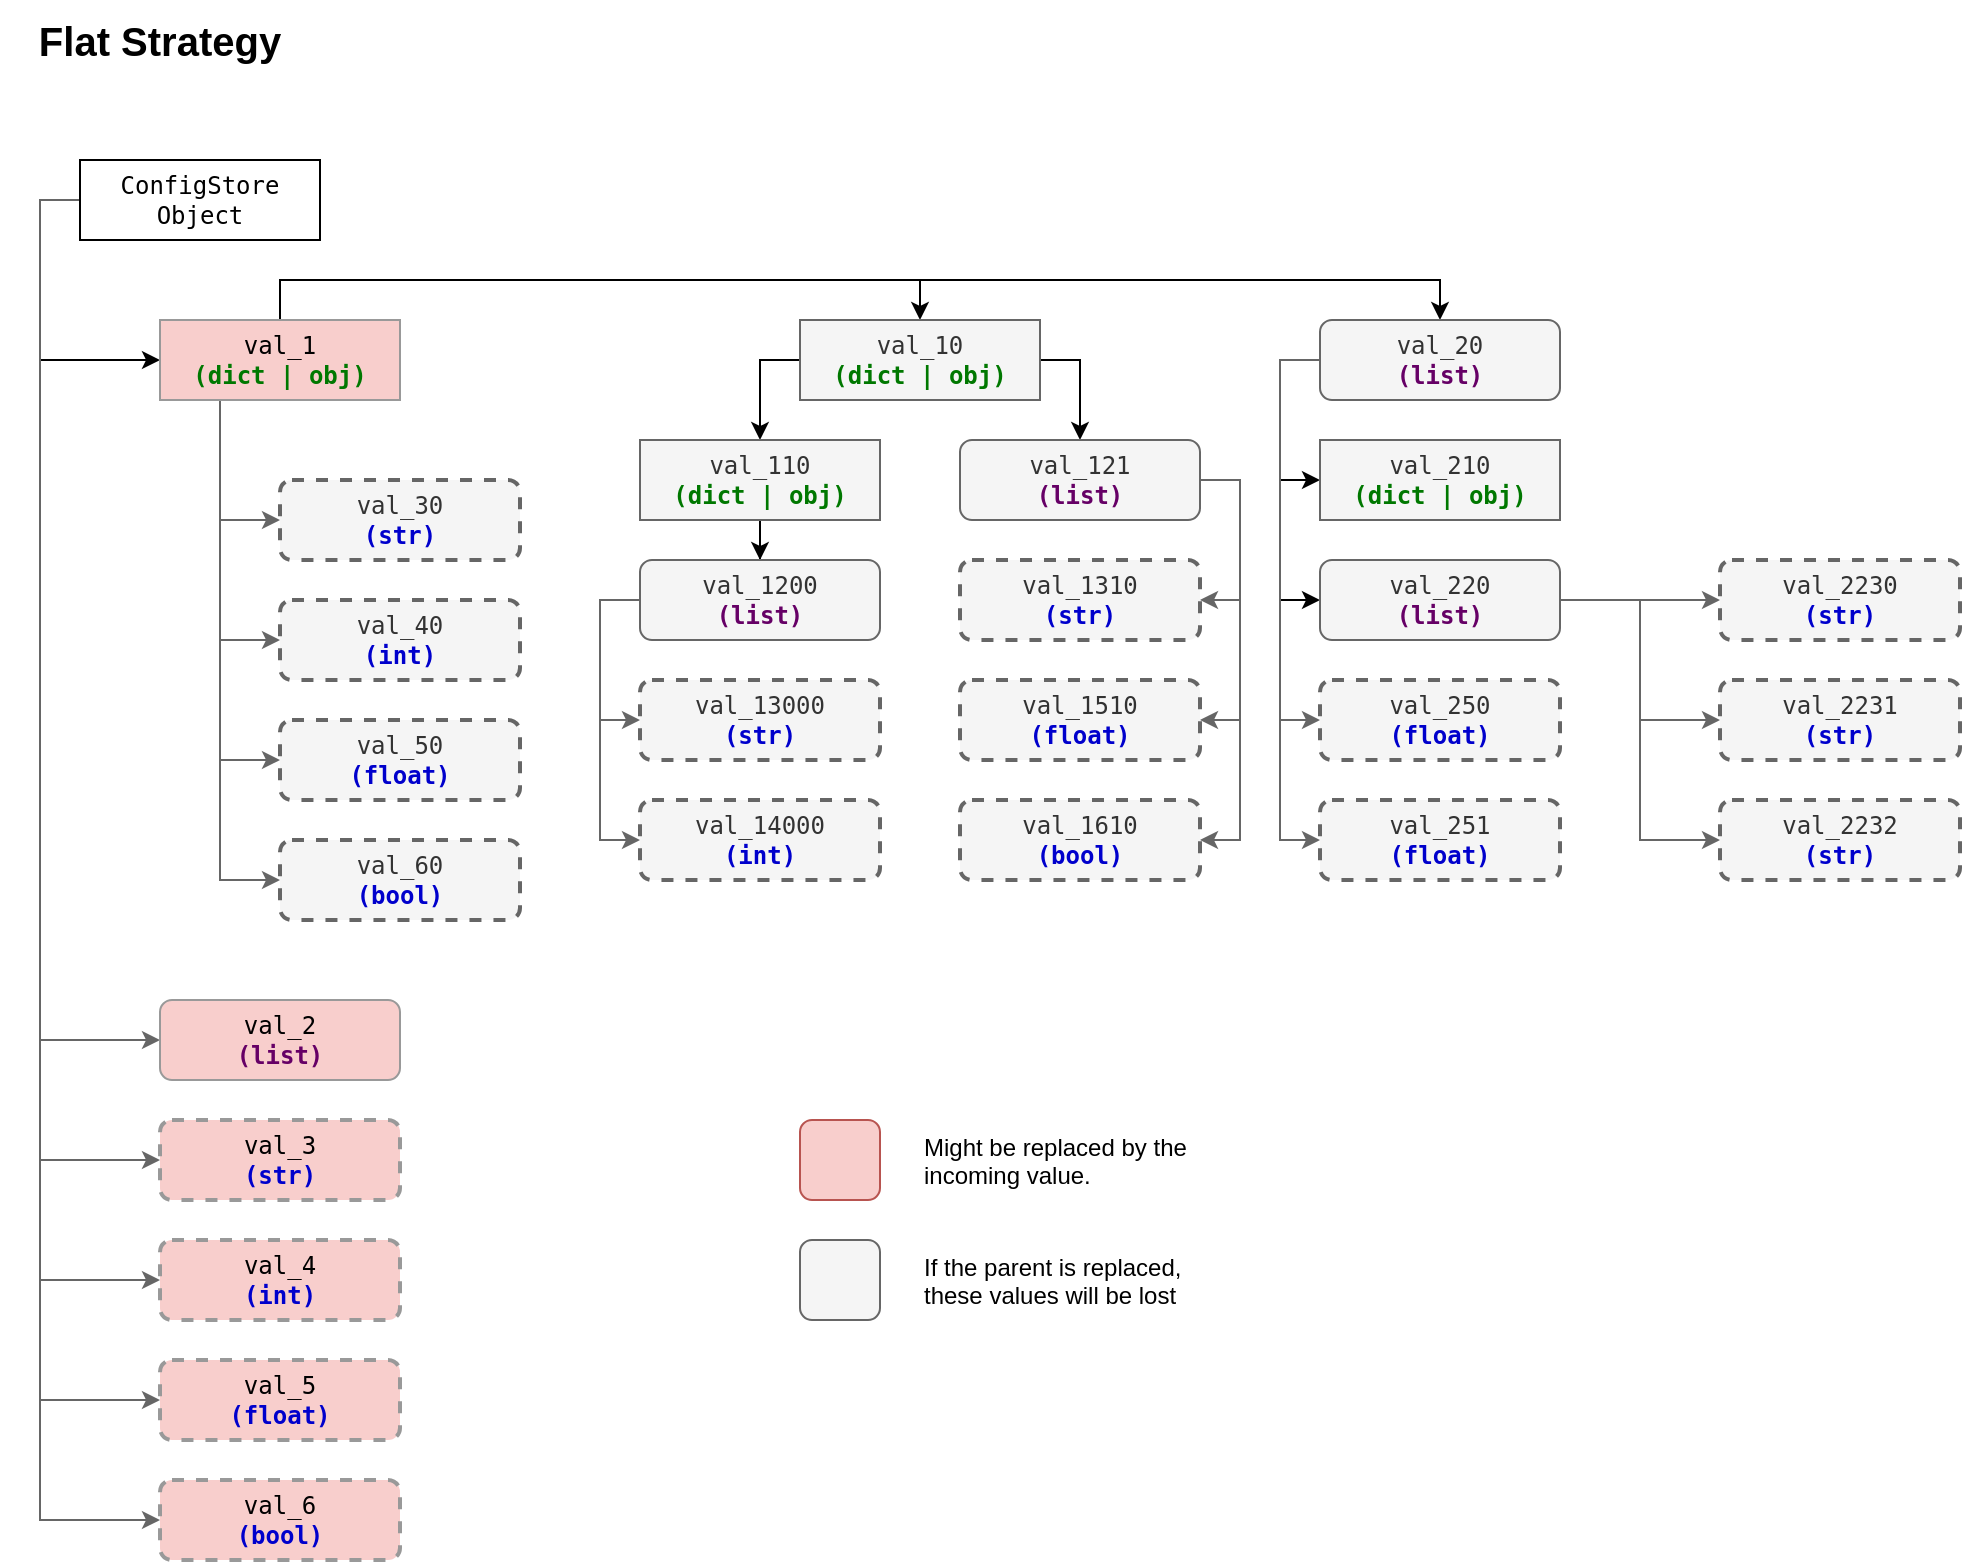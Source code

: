 <mxfile version="23.1.5" type="device" pages="3">
  <diagram name="Flat Strategy" id="kCdBL5L18DRnbUW3MqNX">
    <mxGraphModel dx="1434" dy="849" grid="1" gridSize="10" guides="1" tooltips="1" connect="1" arrows="1" fold="1" page="1" pageScale="1" pageWidth="850" pageHeight="1100" math="0" shadow="0">
      <root>
        <mxCell id="0" />
        <mxCell id="1" parent="0" />
        <mxCell id="l6h5aTo2GYsbV9Huji0T-1" value="&lt;font style=&quot;font-size: 20px;&quot;&gt;&lt;b&gt;Flat Strategy&lt;/b&gt;&lt;/font&gt;" style="text;html=1;align=center;verticalAlign=middle;whiteSpace=wrap;rounded=0;" parent="1" vertex="1">
          <mxGeometry y="40" width="160" height="40" as="geometry" />
        </mxCell>
        <mxCell id="l6h5aTo2GYsbV9Huji0T-24" style="edgeStyle=orthogonalEdgeStyle;rounded=0;orthogonalLoop=1;jettySize=auto;html=1;entryX=0;entryY=0.5;entryDx=0;entryDy=0;exitX=0;exitY=0.5;exitDx=0;exitDy=0;" parent="1" source="l6h5aTo2GYsbV9Huji0T-2" target="l6h5aTo2GYsbV9Huji0T-3" edge="1">
          <mxGeometry relative="1" as="geometry" />
        </mxCell>
        <mxCell id="6frpMT1ilD_1i-EPI3-f-8" style="edgeStyle=orthogonalEdgeStyle;rounded=0;orthogonalLoop=1;jettySize=auto;html=1;entryX=0;entryY=0.5;entryDx=0;entryDy=0;exitX=0;exitY=0.5;exitDx=0;exitDy=0;fillColor=#f5f5f5;strokeColor=#666666;" parent="1" source="l6h5aTo2GYsbV9Huji0T-2" target="6frpMT1ilD_1i-EPI3-f-2" edge="1">
          <mxGeometry relative="1" as="geometry" />
        </mxCell>
        <mxCell id="6frpMT1ilD_1i-EPI3-f-9" style="edgeStyle=orthogonalEdgeStyle;rounded=0;orthogonalLoop=1;jettySize=auto;html=1;entryX=0;entryY=0.5;entryDx=0;entryDy=0;exitX=0;exitY=0.5;exitDx=0;exitDy=0;fillColor=#f5f5f5;strokeColor=#666666;" parent="1" source="l6h5aTo2GYsbV9Huji0T-2" target="6frpMT1ilD_1i-EPI3-f-3" edge="1">
          <mxGeometry relative="1" as="geometry" />
        </mxCell>
        <mxCell id="6frpMT1ilD_1i-EPI3-f-10" style="edgeStyle=orthogonalEdgeStyle;rounded=0;orthogonalLoop=1;jettySize=auto;html=1;entryX=0;entryY=0.5;entryDx=0;entryDy=0;exitX=0;exitY=0.5;exitDx=0;exitDy=0;fillColor=#f5f5f5;strokeColor=#666666;" parent="1" source="l6h5aTo2GYsbV9Huji0T-2" target="6frpMT1ilD_1i-EPI3-f-4" edge="1">
          <mxGeometry relative="1" as="geometry" />
        </mxCell>
        <mxCell id="6frpMT1ilD_1i-EPI3-f-11" style="edgeStyle=orthogonalEdgeStyle;rounded=0;orthogonalLoop=1;jettySize=auto;html=1;entryX=0;entryY=0.5;entryDx=0;entryDy=0;exitX=0;exitY=0.5;exitDx=0;exitDy=0;fillColor=#f5f5f5;strokeColor=#666666;" parent="1" source="l6h5aTo2GYsbV9Huji0T-2" target="6frpMT1ilD_1i-EPI3-f-5" edge="1">
          <mxGeometry relative="1" as="geometry" />
        </mxCell>
        <mxCell id="6frpMT1ilD_1i-EPI3-f-12" style="edgeStyle=orthogonalEdgeStyle;rounded=0;orthogonalLoop=1;jettySize=auto;html=1;entryX=0;entryY=0.5;entryDx=0;entryDy=0;exitX=0;exitY=0.5;exitDx=0;exitDy=0;fillColor=#f5f5f5;strokeColor=#666666;" parent="1" source="l6h5aTo2GYsbV9Huji0T-2" target="6frpMT1ilD_1i-EPI3-f-6" edge="1">
          <mxGeometry relative="1" as="geometry" />
        </mxCell>
        <mxCell id="l6h5aTo2GYsbV9Huji0T-2" value="ConfigStore&lt;br&gt;Object" style="rounded=0;whiteSpace=wrap;fontSize=12;html=1;fontFamily=Monospace;" parent="1" vertex="1">
          <mxGeometry x="40" y="120" width="120" height="40" as="geometry" />
        </mxCell>
        <mxCell id="6frpMT1ilD_1i-EPI3-f-24" style="edgeStyle=orthogonalEdgeStyle;rounded=0;orthogonalLoop=1;jettySize=auto;html=1;entryX=0;entryY=0.5;entryDx=0;entryDy=0;exitX=0.25;exitY=1;exitDx=0;exitDy=0;fillColor=#f5f5f5;strokeColor=#666666;" parent="1" source="l6h5aTo2GYsbV9Huji0T-3" target="6frpMT1ilD_1i-EPI3-f-20" edge="1">
          <mxGeometry relative="1" as="geometry" />
        </mxCell>
        <mxCell id="6frpMT1ilD_1i-EPI3-f-25" style="edgeStyle=orthogonalEdgeStyle;rounded=0;orthogonalLoop=1;jettySize=auto;html=1;entryX=0;entryY=0.5;entryDx=0;entryDy=0;exitX=0.25;exitY=1;exitDx=0;exitDy=0;fillColor=#f5f5f5;strokeColor=#666666;" parent="1" source="l6h5aTo2GYsbV9Huji0T-3" target="6frpMT1ilD_1i-EPI3-f-21" edge="1">
          <mxGeometry relative="1" as="geometry" />
        </mxCell>
        <mxCell id="6frpMT1ilD_1i-EPI3-f-26" style="edgeStyle=orthogonalEdgeStyle;rounded=0;orthogonalLoop=1;jettySize=auto;html=1;entryX=0;entryY=0.5;entryDx=0;entryDy=0;exitX=0.25;exitY=1;exitDx=0;exitDy=0;fillColor=#f5f5f5;strokeColor=#666666;" parent="1" source="l6h5aTo2GYsbV9Huji0T-3" target="6frpMT1ilD_1i-EPI3-f-22" edge="1">
          <mxGeometry relative="1" as="geometry" />
        </mxCell>
        <mxCell id="6frpMT1ilD_1i-EPI3-f-27" style="edgeStyle=orthogonalEdgeStyle;rounded=0;orthogonalLoop=1;jettySize=auto;html=1;entryX=0;entryY=0.5;entryDx=0;entryDy=0;exitX=0.25;exitY=1;exitDx=0;exitDy=0;fillColor=#f5f5f5;strokeColor=#666666;" parent="1" source="l6h5aTo2GYsbV9Huji0T-3" target="6frpMT1ilD_1i-EPI3-f-23" edge="1">
          <mxGeometry relative="1" as="geometry" />
        </mxCell>
        <mxCell id="6frpMT1ilD_1i-EPI3-f-28" style="edgeStyle=orthogonalEdgeStyle;rounded=0;orthogonalLoop=1;jettySize=auto;html=1;entryX=0.5;entryY=0;entryDx=0;entryDy=0;exitX=0.5;exitY=0;exitDx=0;exitDy=0;" parent="1" source="l6h5aTo2GYsbV9Huji0T-3" target="6frpMT1ilD_1i-EPI3-f-18" edge="1">
          <mxGeometry relative="1" as="geometry" />
        </mxCell>
        <mxCell id="6frpMT1ilD_1i-EPI3-f-29" style="edgeStyle=orthogonalEdgeStyle;rounded=0;orthogonalLoop=1;jettySize=auto;html=1;entryX=0.5;entryY=0;entryDx=0;entryDy=0;exitX=0.5;exitY=0;exitDx=0;exitDy=0;" parent="1" source="l6h5aTo2GYsbV9Huji0T-3" target="6frpMT1ilD_1i-EPI3-f-19" edge="1">
          <mxGeometry relative="1" as="geometry" />
        </mxCell>
        <mxCell id="l6h5aTo2GYsbV9Huji0T-3" value="val_1&lt;br&gt;&lt;b&gt;&lt;font color=&quot;#007800&quot;&gt;(dict | obj)&lt;/font&gt;&lt;/b&gt;" style="rounded=0;whiteSpace=wrap;fontSize=12;html=1;fontFamily=Monospace;fillColor=#f8cecc;strokeColor=#999999;" parent="1" vertex="1">
          <mxGeometry x="80" y="200" width="120" height="40" as="geometry" />
        </mxCell>
        <mxCell id="l6h5aTo2GYsbV9Huji0T-29" value="" style="rounded=1;whiteSpace=wrap;fontSize=12;html=1;fontFamily=Monospace;fillColor=#f8cecc;strokeColor=#b85450;" parent="1" vertex="1">
          <mxGeometry x="400" y="600" width="40" height="40" as="geometry" />
        </mxCell>
        <mxCell id="l6h5aTo2GYsbV9Huji0T-30" value="" style="rounded=1;whiteSpace=wrap;fontSize=12;html=1;fontFamily=Monospace;fillColor=#f5f5f5;fontColor=#333333;strokeColor=#666666;" parent="1" vertex="1">
          <mxGeometry x="400" y="660" width="40" height="40" as="geometry" />
        </mxCell>
        <mxCell id="l6h5aTo2GYsbV9Huji0T-31" value="Might be replaced by the incoming value." style="text;html=1;align=left;verticalAlign=top;whiteSpace=wrap;rounded=0;" parent="1" vertex="1">
          <mxGeometry x="460" y="600" width="140" height="40" as="geometry" />
        </mxCell>
        <mxCell id="l6h5aTo2GYsbV9Huji0T-32" value="If the parent is replaced, these values will be lost" style="text;html=1;align=left;verticalAlign=top;whiteSpace=wrap;rounded=0;" parent="1" vertex="1">
          <mxGeometry x="460" y="660" width="140" height="40" as="geometry" />
        </mxCell>
        <mxCell id="6frpMT1ilD_1i-EPI3-f-2" value="val_2&lt;br&gt;&lt;b style=&quot;&quot;&gt;&lt;font color=&quot;#660066&quot;&gt;(list)&lt;/font&gt;&lt;/b&gt;" style="rounded=1;whiteSpace=wrap;fontSize=12;html=1;fontFamily=Monospace;fillColor=#f8cecc;strokeColor=#999999;" parent="1" vertex="1">
          <mxGeometry x="80" y="540" width="120" height="40" as="geometry" />
        </mxCell>
        <mxCell id="6frpMT1ilD_1i-EPI3-f-3" value="val_3&lt;br&gt;&lt;b&gt;&lt;font color=&quot;#0000cc&quot;&gt;(str)&lt;/font&gt;&lt;/b&gt;" style="rounded=1;whiteSpace=wrap;fontSize=12;html=1;fontFamily=Monospace;fillColor=#f8cecc;strokeColor=#999999;dashed=1;strokeWidth=2;" parent="1" vertex="1">
          <mxGeometry x="80" y="600" width="120" height="40" as="geometry" />
        </mxCell>
        <mxCell id="6frpMT1ilD_1i-EPI3-f-4" value="val_4&lt;br&gt;&lt;b&gt;&lt;font color=&quot;#0000cc&quot;&gt;(int)&lt;/font&gt;&lt;/b&gt;" style="rounded=1;whiteSpace=wrap;fontSize=12;html=1;fontFamily=Monospace;fillColor=#f8cecc;strokeColor=#999999;dashed=1;strokeWidth=2;" parent="1" vertex="1">
          <mxGeometry x="80" y="660" width="120" height="40" as="geometry" />
        </mxCell>
        <mxCell id="6frpMT1ilD_1i-EPI3-f-5" value="val_5&lt;br&gt;&lt;b&gt;&lt;font color=&quot;#0000cc&quot;&gt;(float)&lt;/font&gt;&lt;/b&gt;" style="rounded=1;whiteSpace=wrap;fontSize=12;html=1;fontFamily=Monospace;fillColor=#f8cecc;strokeColor=#999999;dashed=1;strokeWidth=2;" parent="1" vertex="1">
          <mxGeometry x="80" y="720" width="120" height="40" as="geometry" />
        </mxCell>
        <mxCell id="6frpMT1ilD_1i-EPI3-f-6" value="val_6&lt;br&gt;&lt;b&gt;&lt;font color=&quot;#0000cc&quot;&gt;(bool)&lt;/font&gt;&lt;/b&gt;" style="rounded=1;whiteSpace=wrap;fontSize=12;html=1;fontFamily=Monospace;fillColor=#f8cecc;strokeColor=#999999;dashed=1;strokeWidth=2;" parent="1" vertex="1">
          <mxGeometry x="80" y="780" width="120" height="40" as="geometry" />
        </mxCell>
        <mxCell id="6frpMT1ilD_1i-EPI3-f-39" style="edgeStyle=orthogonalEdgeStyle;rounded=0;orthogonalLoop=1;jettySize=auto;html=1;entryX=0.5;entryY=0;entryDx=0;entryDy=0;exitX=0;exitY=0.5;exitDx=0;exitDy=0;" parent="1" source="6frpMT1ilD_1i-EPI3-f-18" target="6frpMT1ilD_1i-EPI3-f-30" edge="1">
          <mxGeometry relative="1" as="geometry" />
        </mxCell>
        <mxCell id="6frpMT1ilD_1i-EPI3-f-40" style="edgeStyle=orthogonalEdgeStyle;rounded=0;orthogonalLoop=1;jettySize=auto;html=1;entryX=0.5;entryY=0;entryDx=0;entryDy=0;exitX=1;exitY=0.5;exitDx=0;exitDy=0;" parent="1" source="6frpMT1ilD_1i-EPI3-f-18" target="6frpMT1ilD_1i-EPI3-f-37" edge="1">
          <mxGeometry relative="1" as="geometry">
            <mxPoint x="540" y="260" as="targetPoint" />
          </mxGeometry>
        </mxCell>
        <mxCell id="6frpMT1ilD_1i-EPI3-f-18" value="val_10&lt;br&gt;&lt;b&gt;&lt;font color=&quot;#007800&quot;&gt;(dict | obj)&lt;/font&gt;&lt;/b&gt;" style="rounded=0;whiteSpace=wrap;fontSize=12;html=1;fontFamily=Monospace;fillColor=#f5f5f5;strokeColor=#666666;fontColor=#333333;" parent="1" vertex="1">
          <mxGeometry x="400" y="200" width="120" height="40" as="geometry" />
        </mxCell>
        <mxCell id="6frpMT1ilD_1i-EPI3-f-55" style="edgeStyle=orthogonalEdgeStyle;rounded=0;orthogonalLoop=1;jettySize=auto;html=1;exitX=0;exitY=0.5;exitDx=0;exitDy=0;entryX=0;entryY=0.5;entryDx=0;entryDy=0;" parent="1" source="6frpMT1ilD_1i-EPI3-f-19" target="6frpMT1ilD_1i-EPI3-f-51" edge="1">
          <mxGeometry relative="1" as="geometry" />
        </mxCell>
        <mxCell id="6frpMT1ilD_1i-EPI3-f-56" style="edgeStyle=orthogonalEdgeStyle;rounded=0;orthogonalLoop=1;jettySize=auto;html=1;exitX=0;exitY=0.5;exitDx=0;exitDy=0;entryX=0;entryY=0.5;entryDx=0;entryDy=0;" parent="1" source="6frpMT1ilD_1i-EPI3-f-19" target="6frpMT1ilD_1i-EPI3-f-52" edge="1">
          <mxGeometry relative="1" as="geometry" />
        </mxCell>
        <mxCell id="6frpMT1ilD_1i-EPI3-f-57" style="edgeStyle=orthogonalEdgeStyle;rounded=0;orthogonalLoop=1;jettySize=auto;html=1;exitX=0;exitY=0.5;exitDx=0;exitDy=0;entryX=0;entryY=0.5;entryDx=0;entryDy=0;fillColor=#f5f5f5;strokeColor=#666666;" parent="1" source="6frpMT1ilD_1i-EPI3-f-19" target="6frpMT1ilD_1i-EPI3-f-53" edge="1">
          <mxGeometry relative="1" as="geometry" />
        </mxCell>
        <mxCell id="6frpMT1ilD_1i-EPI3-f-58" style="edgeStyle=orthogonalEdgeStyle;rounded=0;orthogonalLoop=1;jettySize=auto;html=1;exitX=0;exitY=0.5;exitDx=0;exitDy=0;entryX=0;entryY=0.5;entryDx=0;entryDy=0;fillColor=#f5f5f5;strokeColor=#666666;" parent="1" source="6frpMT1ilD_1i-EPI3-f-19" target="6frpMT1ilD_1i-EPI3-f-54" edge="1">
          <mxGeometry relative="1" as="geometry" />
        </mxCell>
        <mxCell id="6frpMT1ilD_1i-EPI3-f-19" value="val_20&lt;br&gt;&lt;b style=&quot;&quot;&gt;&lt;font color=&quot;#660066&quot;&gt;(list)&lt;/font&gt;&lt;/b&gt;" style="rounded=1;whiteSpace=wrap;fontSize=12;html=1;fontFamily=Monospace;fillColor=#f5f5f5;strokeColor=#666666;fontColor=#333333;" parent="1" vertex="1">
          <mxGeometry x="660" y="200" width="120" height="40" as="geometry" />
        </mxCell>
        <mxCell id="6frpMT1ilD_1i-EPI3-f-20" value="val_30&lt;br&gt;&lt;b&gt;&lt;font color=&quot;#0000cc&quot;&gt;(str)&lt;/font&gt;&lt;/b&gt;" style="rounded=1;whiteSpace=wrap;fontSize=12;html=1;fontFamily=Monospace;fillColor=#f5f5f5;strokeColor=#666666;dashed=1;strokeWidth=2;fontColor=#333333;" parent="1" vertex="1">
          <mxGeometry x="140" y="280" width="120" height="40" as="geometry" />
        </mxCell>
        <mxCell id="6frpMT1ilD_1i-EPI3-f-21" value="val_40&lt;br&gt;&lt;b&gt;&lt;font color=&quot;#0000cc&quot;&gt;(int)&lt;/font&gt;&lt;/b&gt;" style="rounded=1;whiteSpace=wrap;fontSize=12;html=1;fontFamily=Monospace;fillColor=#f5f5f5;strokeColor=#666666;dashed=1;strokeWidth=2;fontColor=#333333;" parent="1" vertex="1">
          <mxGeometry x="140" y="340" width="120" height="40" as="geometry" />
        </mxCell>
        <mxCell id="6frpMT1ilD_1i-EPI3-f-22" value="val_50&lt;br&gt;&lt;b&gt;&lt;font color=&quot;#0000cc&quot;&gt;(float)&lt;/font&gt;&lt;/b&gt;" style="rounded=1;whiteSpace=wrap;fontSize=12;html=1;fontFamily=Monospace;fillColor=#f5f5f5;strokeColor=#666666;dashed=1;strokeWidth=2;fontColor=#333333;" parent="1" vertex="1">
          <mxGeometry x="140" y="400" width="120" height="40" as="geometry" />
        </mxCell>
        <mxCell id="6frpMT1ilD_1i-EPI3-f-23" value="val_60&lt;br&gt;&lt;b&gt;&lt;font color=&quot;#0000cc&quot;&gt;(bool)&lt;/font&gt;&lt;/b&gt;" style="rounded=1;whiteSpace=wrap;fontSize=12;html=1;fontFamily=Monospace;fillColor=#f5f5f5;strokeColor=#666666;dashed=1;strokeWidth=2;fontColor=#333333;" parent="1" vertex="1">
          <mxGeometry x="140" y="460" width="120" height="40" as="geometry" />
        </mxCell>
        <mxCell id="6frpMT1ilD_1i-EPI3-f-41" style="edgeStyle=orthogonalEdgeStyle;rounded=0;orthogonalLoop=1;jettySize=auto;html=1;entryX=0.5;entryY=0;entryDx=0;entryDy=0;" parent="1" source="6frpMT1ilD_1i-EPI3-f-30" target="6frpMT1ilD_1i-EPI3-f-31" edge="1">
          <mxGeometry relative="1" as="geometry" />
        </mxCell>
        <mxCell id="6frpMT1ilD_1i-EPI3-f-30" value="val_110&lt;br&gt;&lt;b&gt;&lt;font color=&quot;#007800&quot;&gt;(dict | obj)&lt;/font&gt;&lt;/b&gt;" style="rounded=0;whiteSpace=wrap;fontSize=12;html=1;fontFamily=Monospace;fillColor=#f5f5f5;strokeColor=#666666;fontColor=#333333;" parent="1" vertex="1">
          <mxGeometry x="320" y="260" width="120" height="40" as="geometry" />
        </mxCell>
        <mxCell id="6frpMT1ilD_1i-EPI3-f-46" style="edgeStyle=orthogonalEdgeStyle;rounded=0;orthogonalLoop=1;jettySize=auto;html=1;exitX=0;exitY=0.5;exitDx=0;exitDy=0;entryX=0;entryY=0.5;entryDx=0;entryDy=0;fillColor=#f5f5f5;strokeColor=#666666;" parent="1" source="6frpMT1ilD_1i-EPI3-f-31" target="6frpMT1ilD_1i-EPI3-f-32" edge="1">
          <mxGeometry relative="1" as="geometry" />
        </mxCell>
        <mxCell id="6frpMT1ilD_1i-EPI3-f-47" style="edgeStyle=orthogonalEdgeStyle;rounded=0;orthogonalLoop=1;jettySize=auto;html=1;exitX=0;exitY=0.5;exitDx=0;exitDy=0;entryX=0;entryY=0.5;entryDx=0;entryDy=0;fillColor=#f5f5f5;strokeColor=#666666;" parent="1" source="6frpMT1ilD_1i-EPI3-f-31" target="6frpMT1ilD_1i-EPI3-f-42" edge="1">
          <mxGeometry relative="1" as="geometry" />
        </mxCell>
        <mxCell id="6frpMT1ilD_1i-EPI3-f-31" value="val_1200&lt;br&gt;&lt;b style=&quot;&quot;&gt;&lt;font color=&quot;#660066&quot;&gt;(list)&lt;/font&gt;&lt;/b&gt;" style="rounded=1;whiteSpace=wrap;fontSize=12;html=1;fontFamily=Monospace;fillColor=#f5f5f5;strokeColor=#666666;fontColor=#333333;" parent="1" vertex="1">
          <mxGeometry x="320" y="320" width="120" height="40" as="geometry" />
        </mxCell>
        <mxCell id="6frpMT1ilD_1i-EPI3-f-32" value="val_13000&lt;br&gt;&lt;b&gt;&lt;font color=&quot;#0000cc&quot;&gt;(str)&lt;/font&gt;&lt;/b&gt;" style="rounded=1;whiteSpace=wrap;fontSize=12;html=1;fontFamily=Monospace;fillColor=#f5f5f5;strokeColor=#666666;dashed=1;strokeWidth=2;fontColor=#333333;" parent="1" vertex="1">
          <mxGeometry x="320" y="380" width="120" height="40" as="geometry" />
        </mxCell>
        <mxCell id="6frpMT1ilD_1i-EPI3-f-36" value="val_1310&lt;br&gt;&lt;b&gt;&lt;font color=&quot;#0000cc&quot;&gt;(str)&lt;/font&gt;&lt;/b&gt;" style="rounded=1;whiteSpace=wrap;fontSize=12;html=1;fontFamily=Monospace;fillColor=#f5f5f5;strokeColor=#666666;dashed=1;strokeWidth=2;fontColor=#333333;" parent="1" vertex="1">
          <mxGeometry x="480" y="320" width="120" height="40" as="geometry" />
        </mxCell>
        <mxCell id="6frpMT1ilD_1i-EPI3-f-48" style="edgeStyle=orthogonalEdgeStyle;rounded=0;orthogonalLoop=1;jettySize=auto;html=1;exitX=1;exitY=0.5;exitDx=0;exitDy=0;entryX=1;entryY=0.5;entryDx=0;entryDy=0;fillColor=#f5f5f5;strokeColor=#666666;" parent="1" source="6frpMT1ilD_1i-EPI3-f-37" target="6frpMT1ilD_1i-EPI3-f-36" edge="1">
          <mxGeometry relative="1" as="geometry" />
        </mxCell>
        <mxCell id="6frpMT1ilD_1i-EPI3-f-49" style="edgeStyle=orthogonalEdgeStyle;rounded=0;orthogonalLoop=1;jettySize=auto;html=1;exitX=1;exitY=0.5;exitDx=0;exitDy=0;entryX=1;entryY=0.5;entryDx=0;entryDy=0;fillColor=#f5f5f5;strokeColor=#666666;" parent="1" source="6frpMT1ilD_1i-EPI3-f-37" target="6frpMT1ilD_1i-EPI3-f-43" edge="1">
          <mxGeometry relative="1" as="geometry" />
        </mxCell>
        <mxCell id="6frpMT1ilD_1i-EPI3-f-50" style="edgeStyle=orthogonalEdgeStyle;rounded=0;orthogonalLoop=1;jettySize=auto;html=1;exitX=1;exitY=0.5;exitDx=0;exitDy=0;entryX=1;entryY=0.5;entryDx=0;entryDy=0;fillColor=#f5f5f5;strokeColor=#666666;" parent="1" source="6frpMT1ilD_1i-EPI3-f-37" target="6frpMT1ilD_1i-EPI3-f-44" edge="1">
          <mxGeometry relative="1" as="geometry" />
        </mxCell>
        <mxCell id="6frpMT1ilD_1i-EPI3-f-37" value="val_121&lt;br&gt;&lt;b style=&quot;&quot;&gt;&lt;font color=&quot;#660066&quot;&gt;(list)&lt;/font&gt;&lt;/b&gt;" style="rounded=1;whiteSpace=wrap;fontSize=12;html=1;fontFamily=Monospace;fillColor=#f5f5f5;strokeColor=#666666;fontColor=#333333;" parent="1" vertex="1">
          <mxGeometry x="480" y="260" width="120" height="40" as="geometry" />
        </mxCell>
        <mxCell id="6frpMT1ilD_1i-EPI3-f-42" value="val_14000&lt;br&gt;&lt;b&gt;&lt;font color=&quot;#0000cc&quot;&gt;(int)&lt;/font&gt;&lt;/b&gt;" style="rounded=1;whiteSpace=wrap;fontSize=12;html=1;fontFamily=Monospace;fillColor=#f5f5f5;strokeColor=#666666;dashed=1;strokeWidth=2;fontColor=#333333;" parent="1" vertex="1">
          <mxGeometry x="320" y="440" width="120" height="40" as="geometry" />
        </mxCell>
        <mxCell id="6frpMT1ilD_1i-EPI3-f-43" value="val_1510&lt;br&gt;&lt;b&gt;&lt;font color=&quot;#0000cc&quot;&gt;(float)&lt;/font&gt;&lt;/b&gt;" style="rounded=1;whiteSpace=wrap;fontSize=12;html=1;fontFamily=Monospace;fillColor=#f5f5f5;strokeColor=#666666;dashed=1;strokeWidth=2;fontColor=#333333;" parent="1" vertex="1">
          <mxGeometry x="480" y="380" width="120" height="40" as="geometry" />
        </mxCell>
        <mxCell id="6frpMT1ilD_1i-EPI3-f-44" value="val_1610&lt;br&gt;&lt;b&gt;&lt;font color=&quot;#0000cc&quot;&gt;(bool)&lt;/font&gt;&lt;/b&gt;" style="rounded=1;whiteSpace=wrap;fontSize=12;html=1;fontFamily=Monospace;fillColor=#f5f5f5;strokeColor=#666666;dashed=1;strokeWidth=2;fontColor=#333333;" parent="1" vertex="1">
          <mxGeometry x="480" y="440" width="120" height="40" as="geometry" />
        </mxCell>
        <mxCell id="6frpMT1ilD_1i-EPI3-f-51" value="val_210&lt;br&gt;&lt;b&gt;&lt;font color=&quot;#007800&quot;&gt;(dict | obj)&lt;/font&gt;&lt;/b&gt;" style="rounded=0;whiteSpace=wrap;fontSize=12;html=1;fontFamily=Monospace;fillColor=#f5f5f5;strokeColor=#666666;fontColor=#333333;" parent="1" vertex="1">
          <mxGeometry x="660" y="260" width="120" height="40" as="geometry" />
        </mxCell>
        <mxCell id="6frpMT1ilD_1i-EPI3-f-62" style="edgeStyle=orthogonalEdgeStyle;rounded=0;orthogonalLoop=1;jettySize=auto;html=1;entryX=0;entryY=0.5;entryDx=0;entryDy=0;fillColor=#f5f5f5;strokeColor=#666666;" parent="1" source="6frpMT1ilD_1i-EPI3-f-52" target="6frpMT1ilD_1i-EPI3-f-59" edge="1">
          <mxGeometry relative="1" as="geometry" />
        </mxCell>
        <mxCell id="6frpMT1ilD_1i-EPI3-f-63" style="edgeStyle=orthogonalEdgeStyle;rounded=0;orthogonalLoop=1;jettySize=auto;html=1;exitX=1;exitY=0.5;exitDx=0;exitDy=0;entryX=0;entryY=0.5;entryDx=0;entryDy=0;fillColor=#f5f5f5;strokeColor=#666666;" parent="1" source="6frpMT1ilD_1i-EPI3-f-52" target="6frpMT1ilD_1i-EPI3-f-60" edge="1">
          <mxGeometry relative="1" as="geometry" />
        </mxCell>
        <mxCell id="6frpMT1ilD_1i-EPI3-f-64" style="edgeStyle=orthogonalEdgeStyle;rounded=0;orthogonalLoop=1;jettySize=auto;html=1;exitX=1;exitY=0.5;exitDx=0;exitDy=0;entryX=0;entryY=0.5;entryDx=0;entryDy=0;fillColor=#f5f5f5;strokeColor=#666666;" parent="1" source="6frpMT1ilD_1i-EPI3-f-52" target="6frpMT1ilD_1i-EPI3-f-61" edge="1">
          <mxGeometry relative="1" as="geometry" />
        </mxCell>
        <mxCell id="6frpMT1ilD_1i-EPI3-f-52" value="val_220&lt;br&gt;&lt;b style=&quot;&quot;&gt;&lt;font color=&quot;#660066&quot;&gt;(list)&lt;/font&gt;&lt;/b&gt;" style="rounded=1;whiteSpace=wrap;fontSize=12;html=1;fontFamily=Monospace;fillColor=#f5f5f5;strokeColor=#666666;fontColor=#333333;" parent="1" vertex="1">
          <mxGeometry x="660" y="320" width="120" height="40" as="geometry" />
        </mxCell>
        <mxCell id="6frpMT1ilD_1i-EPI3-f-53" value="val_250&lt;br&gt;&lt;b&gt;&lt;font color=&quot;#0000cc&quot;&gt;(float)&lt;/font&gt;&lt;/b&gt;" style="rounded=1;whiteSpace=wrap;fontSize=12;html=1;fontFamily=Monospace;fillColor=#f5f5f5;strokeColor=#666666;dashed=1;strokeWidth=2;fontColor=#333333;" parent="1" vertex="1">
          <mxGeometry x="660" y="380" width="120" height="40" as="geometry" />
        </mxCell>
        <mxCell id="6frpMT1ilD_1i-EPI3-f-54" value="val_251&lt;br&gt;&lt;b&gt;&lt;font color=&quot;#0000cc&quot;&gt;(float)&lt;/font&gt;&lt;/b&gt;" style="rounded=1;whiteSpace=wrap;fontSize=12;html=1;fontFamily=Monospace;fillColor=#f5f5f5;strokeColor=#666666;dashed=1;strokeWidth=2;fontColor=#333333;" parent="1" vertex="1">
          <mxGeometry x="660" y="440" width="120" height="40" as="geometry" />
        </mxCell>
        <mxCell id="6frpMT1ilD_1i-EPI3-f-59" value="val_2230&lt;br&gt;&lt;b&gt;&lt;font color=&quot;#0000cc&quot;&gt;(str)&lt;/font&gt;&lt;/b&gt;" style="rounded=1;whiteSpace=wrap;fontSize=12;html=1;fontFamily=Monospace;fillColor=#f5f5f5;strokeColor=#666666;dashed=1;strokeWidth=2;fontColor=#333333;" parent="1" vertex="1">
          <mxGeometry x="860" y="320" width="120" height="40" as="geometry" />
        </mxCell>
        <mxCell id="6frpMT1ilD_1i-EPI3-f-60" value="val_2231&lt;br&gt;&lt;b&gt;&lt;font color=&quot;#0000cc&quot;&gt;(str)&lt;/font&gt;&lt;/b&gt;" style="rounded=1;whiteSpace=wrap;fontSize=12;html=1;fontFamily=Monospace;fillColor=#f5f5f5;strokeColor=#666666;dashed=1;strokeWidth=2;fontColor=#333333;" parent="1" vertex="1">
          <mxGeometry x="860" y="380" width="120" height="40" as="geometry" />
        </mxCell>
        <mxCell id="6frpMT1ilD_1i-EPI3-f-61" value="val_2232&lt;br&gt;&lt;b&gt;&lt;font color=&quot;#0000cc&quot;&gt;(str)&lt;/font&gt;&lt;/b&gt;" style="rounded=1;whiteSpace=wrap;fontSize=12;html=1;fontFamily=Monospace;fillColor=#f5f5f5;strokeColor=#666666;dashed=1;strokeWidth=2;fontColor=#333333;" parent="1" vertex="1">
          <mxGeometry x="860" y="440" width="120" height="40" as="geometry" />
        </mxCell>
      </root>
    </mxGraphModel>
  </diagram>
  <diagram name="Recursive Strategy, List Replace" id="juVRvLhS1hiRz3UuBWjV">
    <mxGraphModel dx="1434" dy="849" grid="1" gridSize="10" guides="1" tooltips="1" connect="1" arrows="1" fold="1" page="1" pageScale="1" pageWidth="850" pageHeight="1100" math="0" shadow="0">
      <root>
        <mxCell id="qzZ6xiAxpaoklAa6l8qZ-0" />
        <mxCell id="qzZ6xiAxpaoklAa6l8qZ-1" parent="qzZ6xiAxpaoklAa6l8qZ-0" />
        <mxCell id="qzZ6xiAxpaoklAa6l8qZ-2" value="&lt;font style=&quot;font-size: 20px;&quot;&gt;&lt;b&gt;Recursive Strategy,&lt;br&gt;List Replace&lt;br&gt;&lt;/b&gt;&lt;/font&gt;" style="text;html=1;align=center;verticalAlign=middle;whiteSpace=wrap;rounded=0;" parent="qzZ6xiAxpaoklAa6l8qZ-1" vertex="1">
          <mxGeometry y="40" width="240" height="40" as="geometry" />
        </mxCell>
        <mxCell id="qzZ6xiAxpaoklAa6l8qZ-3" style="edgeStyle=orthogonalEdgeStyle;rounded=0;orthogonalLoop=1;jettySize=auto;html=1;entryX=0;entryY=0.5;entryDx=0;entryDy=0;exitX=0;exitY=0.5;exitDx=0;exitDy=0;" parent="qzZ6xiAxpaoklAa6l8qZ-1" source="qzZ6xiAxpaoklAa6l8qZ-9" target="qzZ6xiAxpaoklAa6l8qZ-16" edge="1">
          <mxGeometry relative="1" as="geometry" />
        </mxCell>
        <mxCell id="qzZ6xiAxpaoklAa6l8qZ-4" style="edgeStyle=orthogonalEdgeStyle;rounded=0;orthogonalLoop=1;jettySize=auto;html=1;entryX=0;entryY=0.5;entryDx=0;entryDy=0;exitX=0;exitY=0.5;exitDx=0;exitDy=0;fillColor=#f5f5f5;strokeColor=#666666;" parent="qzZ6xiAxpaoklAa6l8qZ-1" source="qzZ6xiAxpaoklAa6l8qZ-9" target="qzZ6xiAxpaoklAa6l8qZ-21" edge="1">
          <mxGeometry relative="1" as="geometry" />
        </mxCell>
        <mxCell id="qzZ6xiAxpaoklAa6l8qZ-5" style="edgeStyle=orthogonalEdgeStyle;rounded=0;orthogonalLoop=1;jettySize=auto;html=1;entryX=0;entryY=0.5;entryDx=0;entryDy=0;exitX=0;exitY=0.5;exitDx=0;exitDy=0;fillColor=#f5f5f5;strokeColor=#666666;" parent="qzZ6xiAxpaoklAa6l8qZ-1" source="qzZ6xiAxpaoklAa6l8qZ-9" target="qzZ6xiAxpaoklAa6l8qZ-22" edge="1">
          <mxGeometry relative="1" as="geometry" />
        </mxCell>
        <mxCell id="qzZ6xiAxpaoklAa6l8qZ-6" style="edgeStyle=orthogonalEdgeStyle;rounded=0;orthogonalLoop=1;jettySize=auto;html=1;entryX=0;entryY=0.5;entryDx=0;entryDy=0;exitX=0;exitY=0.5;exitDx=0;exitDy=0;fillColor=#f5f5f5;strokeColor=#666666;" parent="qzZ6xiAxpaoklAa6l8qZ-1" source="qzZ6xiAxpaoklAa6l8qZ-9" target="qzZ6xiAxpaoklAa6l8qZ-23" edge="1">
          <mxGeometry relative="1" as="geometry" />
        </mxCell>
        <mxCell id="qzZ6xiAxpaoklAa6l8qZ-7" style="edgeStyle=orthogonalEdgeStyle;rounded=0;orthogonalLoop=1;jettySize=auto;html=1;entryX=0;entryY=0.5;entryDx=0;entryDy=0;exitX=0;exitY=0.5;exitDx=0;exitDy=0;fillColor=#f5f5f5;strokeColor=#666666;" parent="qzZ6xiAxpaoklAa6l8qZ-1" source="qzZ6xiAxpaoklAa6l8qZ-9" target="qzZ6xiAxpaoklAa6l8qZ-24" edge="1">
          <mxGeometry relative="1" as="geometry" />
        </mxCell>
        <mxCell id="qzZ6xiAxpaoklAa6l8qZ-8" style="edgeStyle=orthogonalEdgeStyle;rounded=0;orthogonalLoop=1;jettySize=auto;html=1;entryX=0;entryY=0.5;entryDx=0;entryDy=0;exitX=0;exitY=0.5;exitDx=0;exitDy=0;fillColor=#f5f5f5;strokeColor=#666666;" parent="qzZ6xiAxpaoklAa6l8qZ-1" source="qzZ6xiAxpaoklAa6l8qZ-9" target="qzZ6xiAxpaoklAa6l8qZ-25" edge="1">
          <mxGeometry relative="1" as="geometry" />
        </mxCell>
        <mxCell id="qzZ6xiAxpaoklAa6l8qZ-9" value="ConfigStore&lt;br&gt;Object" style="rounded=0;whiteSpace=wrap;fontSize=12;html=1;fontFamily=Monospace;" parent="qzZ6xiAxpaoklAa6l8qZ-1" vertex="1">
          <mxGeometry x="40" y="120" width="120" height="40" as="geometry" />
        </mxCell>
        <mxCell id="qzZ6xiAxpaoklAa6l8qZ-10" style="edgeStyle=orthogonalEdgeStyle;rounded=0;orthogonalLoop=1;jettySize=auto;html=1;entryX=0;entryY=0.5;entryDx=0;entryDy=0;exitX=0.25;exitY=1;exitDx=0;exitDy=0;fillColor=#f5f5f5;strokeColor=#666666;" parent="qzZ6xiAxpaoklAa6l8qZ-1" source="qzZ6xiAxpaoklAa6l8qZ-16" target="qzZ6xiAxpaoklAa6l8qZ-34" edge="1">
          <mxGeometry relative="1" as="geometry" />
        </mxCell>
        <mxCell id="qzZ6xiAxpaoklAa6l8qZ-11" style="edgeStyle=orthogonalEdgeStyle;rounded=0;orthogonalLoop=1;jettySize=auto;html=1;entryX=0;entryY=0.5;entryDx=0;entryDy=0;exitX=0.25;exitY=1;exitDx=0;exitDy=0;fillColor=#f5f5f5;strokeColor=#666666;" parent="qzZ6xiAxpaoklAa6l8qZ-1" source="qzZ6xiAxpaoklAa6l8qZ-16" target="qzZ6xiAxpaoklAa6l8qZ-35" edge="1">
          <mxGeometry relative="1" as="geometry" />
        </mxCell>
        <mxCell id="qzZ6xiAxpaoklAa6l8qZ-12" style="edgeStyle=orthogonalEdgeStyle;rounded=0;orthogonalLoop=1;jettySize=auto;html=1;entryX=0;entryY=0.5;entryDx=0;entryDy=0;exitX=0.25;exitY=1;exitDx=0;exitDy=0;fillColor=#f5f5f5;strokeColor=#666666;" parent="qzZ6xiAxpaoklAa6l8qZ-1" source="qzZ6xiAxpaoklAa6l8qZ-16" target="qzZ6xiAxpaoklAa6l8qZ-36" edge="1">
          <mxGeometry relative="1" as="geometry" />
        </mxCell>
        <mxCell id="qzZ6xiAxpaoklAa6l8qZ-13" style="edgeStyle=orthogonalEdgeStyle;rounded=0;orthogonalLoop=1;jettySize=auto;html=1;entryX=0;entryY=0.5;entryDx=0;entryDy=0;exitX=0.25;exitY=1;exitDx=0;exitDy=0;fillColor=#f5f5f5;strokeColor=#666666;" parent="qzZ6xiAxpaoklAa6l8qZ-1" source="qzZ6xiAxpaoklAa6l8qZ-16" target="qzZ6xiAxpaoklAa6l8qZ-37" edge="1">
          <mxGeometry relative="1" as="geometry" />
        </mxCell>
        <mxCell id="qzZ6xiAxpaoklAa6l8qZ-14" style="edgeStyle=orthogonalEdgeStyle;rounded=0;orthogonalLoop=1;jettySize=auto;html=1;entryX=0.5;entryY=0;entryDx=0;entryDy=0;exitX=0.5;exitY=0;exitDx=0;exitDy=0;" parent="qzZ6xiAxpaoklAa6l8qZ-1" source="qzZ6xiAxpaoklAa6l8qZ-16" target="qzZ6xiAxpaoklAa6l8qZ-28" edge="1">
          <mxGeometry relative="1" as="geometry" />
        </mxCell>
        <mxCell id="qzZ6xiAxpaoklAa6l8qZ-15" style="edgeStyle=orthogonalEdgeStyle;rounded=0;orthogonalLoop=1;jettySize=auto;html=1;entryX=0.5;entryY=0;entryDx=0;entryDy=0;exitX=0.5;exitY=0;exitDx=0;exitDy=0;" parent="qzZ6xiAxpaoklAa6l8qZ-1" source="qzZ6xiAxpaoklAa6l8qZ-16" target="qzZ6xiAxpaoklAa6l8qZ-33" edge="1">
          <mxGeometry relative="1" as="geometry" />
        </mxCell>
        <mxCell id="qzZ6xiAxpaoklAa6l8qZ-16" value="val_1&lt;br&gt;&lt;b&gt;&lt;font color=&quot;#007800&quot;&gt;(dict | obj)&lt;/font&gt;&lt;/b&gt;" style="rounded=0;whiteSpace=wrap;fontSize=12;html=1;fontFamily=Monospace;" parent="qzZ6xiAxpaoklAa6l8qZ-1" vertex="1">
          <mxGeometry x="80" y="200" width="120" height="40" as="geometry" />
        </mxCell>
        <mxCell id="qzZ6xiAxpaoklAa6l8qZ-17" value="" style="rounded=1;whiteSpace=wrap;fontSize=12;html=1;fontFamily=Monospace;fillColor=#f8cecc;strokeColor=#b85450;" parent="qzZ6xiAxpaoklAa6l8qZ-1" vertex="1">
          <mxGeometry x="400" y="600" width="40" height="40" as="geometry" />
        </mxCell>
        <mxCell id="qzZ6xiAxpaoklAa6l8qZ-18" value="" style="rounded=1;whiteSpace=wrap;fontSize=12;html=1;fontFamily=Monospace;fillColor=#f5f5f5;fontColor=#333333;strokeColor=#666666;" parent="qzZ6xiAxpaoklAa6l8qZ-1" vertex="1">
          <mxGeometry x="400" y="660" width="40" height="40" as="geometry" />
        </mxCell>
        <mxCell id="qzZ6xiAxpaoklAa6l8qZ-19" value="Might be replaced by the incoming value." style="text;html=1;align=left;verticalAlign=top;whiteSpace=wrap;rounded=0;" parent="qzZ6xiAxpaoklAa6l8qZ-1" vertex="1">
          <mxGeometry x="460" y="600" width="140" height="40" as="geometry" />
        </mxCell>
        <mxCell id="qzZ6xiAxpaoklAa6l8qZ-20" value="If the parent is replaced, these values will be lost" style="text;html=1;align=left;verticalAlign=top;whiteSpace=wrap;rounded=0;" parent="qzZ6xiAxpaoklAa6l8qZ-1" vertex="1">
          <mxGeometry x="460" y="660" width="140" height="40" as="geometry" />
        </mxCell>
        <mxCell id="qzZ6xiAxpaoklAa6l8qZ-21" value="val_2&lt;br&gt;&lt;b style=&quot;&quot;&gt;&lt;font color=&quot;#660066&quot;&gt;(list)&lt;/font&gt;&lt;/b&gt;" style="rounded=1;whiteSpace=wrap;fontSize=12;html=1;fontFamily=Monospace;fillColor=#f8cecc;strokeColor=#b85450;" parent="qzZ6xiAxpaoklAa6l8qZ-1" vertex="1">
          <mxGeometry x="80" y="540" width="120" height="40" as="geometry" />
        </mxCell>
        <mxCell id="qzZ6xiAxpaoklAa6l8qZ-22" value="val_3&lt;br&gt;&lt;b&gt;&lt;font color=&quot;#0000cc&quot;&gt;(str)&lt;/font&gt;&lt;/b&gt;" style="rounded=1;whiteSpace=wrap;fontSize=12;html=1;fontFamily=Monospace;dashed=1;strokeWidth=2;fillColor=#f8cecc;strokeColor=#b85450;" parent="qzZ6xiAxpaoklAa6l8qZ-1" vertex="1">
          <mxGeometry x="80" y="600" width="120" height="40" as="geometry" />
        </mxCell>
        <mxCell id="qzZ6xiAxpaoklAa6l8qZ-23" value="val_4&lt;br&gt;&lt;b&gt;&lt;font color=&quot;#0000cc&quot;&gt;(int)&lt;/font&gt;&lt;/b&gt;" style="rounded=1;whiteSpace=wrap;fontSize=12;html=1;fontFamily=Monospace;dashed=1;strokeWidth=2;fillColor=#f8cecc;strokeColor=#b85450;" parent="qzZ6xiAxpaoklAa6l8qZ-1" vertex="1">
          <mxGeometry x="80" y="660" width="120" height="40" as="geometry" />
        </mxCell>
        <mxCell id="qzZ6xiAxpaoklAa6l8qZ-24" value="val_5&lt;br&gt;&lt;b&gt;&lt;font color=&quot;#0000cc&quot;&gt;(float)&lt;/font&gt;&lt;/b&gt;" style="rounded=1;whiteSpace=wrap;fontSize=12;html=1;fontFamily=Monospace;dashed=1;strokeWidth=2;fillColor=#f8cecc;strokeColor=#b85450;" parent="qzZ6xiAxpaoklAa6l8qZ-1" vertex="1">
          <mxGeometry x="80" y="720" width="120" height="40" as="geometry" />
        </mxCell>
        <mxCell id="qzZ6xiAxpaoklAa6l8qZ-25" value="val_6&lt;br&gt;&lt;b&gt;&lt;font color=&quot;#0000cc&quot;&gt;(bool)&lt;/font&gt;&lt;/b&gt;" style="rounded=1;whiteSpace=wrap;fontSize=12;html=1;fontFamily=Monospace;dashed=1;strokeWidth=2;fillColor=#f8cecc;strokeColor=#b85450;" parent="qzZ6xiAxpaoklAa6l8qZ-1" vertex="1">
          <mxGeometry x="80" y="780" width="120" height="40" as="geometry" />
        </mxCell>
        <mxCell id="qzZ6xiAxpaoklAa6l8qZ-26" style="edgeStyle=orthogonalEdgeStyle;rounded=0;orthogonalLoop=1;jettySize=auto;html=1;entryX=0.5;entryY=0;entryDx=0;entryDy=0;exitX=0;exitY=0.5;exitDx=0;exitDy=0;" parent="qzZ6xiAxpaoklAa6l8qZ-1" source="qzZ6xiAxpaoklAa6l8qZ-28" target="qzZ6xiAxpaoklAa6l8qZ-39" edge="1">
          <mxGeometry relative="1" as="geometry" />
        </mxCell>
        <mxCell id="qzZ6xiAxpaoklAa6l8qZ-27" style="edgeStyle=orthogonalEdgeStyle;rounded=0;orthogonalLoop=1;jettySize=auto;html=1;entryX=0.5;entryY=0;entryDx=0;entryDy=0;exitX=1;exitY=0.5;exitDx=0;exitDy=0;" parent="qzZ6xiAxpaoklAa6l8qZ-1" source="qzZ6xiAxpaoklAa6l8qZ-28" target="qzZ6xiAxpaoklAa6l8qZ-48" edge="1">
          <mxGeometry relative="1" as="geometry">
            <mxPoint x="540" y="260" as="targetPoint" />
          </mxGeometry>
        </mxCell>
        <mxCell id="qzZ6xiAxpaoklAa6l8qZ-28" value="val_10&lt;br&gt;&lt;b&gt;&lt;font color=&quot;#007800&quot;&gt;(dict | obj)&lt;/font&gt;&lt;/b&gt;" style="rounded=0;whiteSpace=wrap;fontSize=12;html=1;fontFamily=Monospace;" parent="qzZ6xiAxpaoklAa6l8qZ-1" vertex="1">
          <mxGeometry x="400" y="200" width="120" height="40" as="geometry" />
        </mxCell>
        <mxCell id="qzZ6xiAxpaoklAa6l8qZ-29" style="edgeStyle=orthogonalEdgeStyle;rounded=0;orthogonalLoop=1;jettySize=auto;html=1;exitX=0;exitY=0.5;exitDx=0;exitDy=0;entryX=0;entryY=0.5;entryDx=0;entryDy=0;" parent="qzZ6xiAxpaoklAa6l8qZ-1" source="qzZ6xiAxpaoklAa6l8qZ-33" target="qzZ6xiAxpaoklAa6l8qZ-52" edge="1">
          <mxGeometry relative="1" as="geometry" />
        </mxCell>
        <mxCell id="qzZ6xiAxpaoklAa6l8qZ-30" style="edgeStyle=orthogonalEdgeStyle;rounded=0;orthogonalLoop=1;jettySize=auto;html=1;exitX=0;exitY=0.5;exitDx=0;exitDy=0;entryX=0;entryY=0.5;entryDx=0;entryDy=0;" parent="qzZ6xiAxpaoklAa6l8qZ-1" source="qzZ6xiAxpaoklAa6l8qZ-33" target="qzZ6xiAxpaoklAa6l8qZ-56" edge="1">
          <mxGeometry relative="1" as="geometry" />
        </mxCell>
        <mxCell id="qzZ6xiAxpaoklAa6l8qZ-31" style="edgeStyle=orthogonalEdgeStyle;rounded=0;orthogonalLoop=1;jettySize=auto;html=1;exitX=0;exitY=0.5;exitDx=0;exitDy=0;entryX=0;entryY=0.5;entryDx=0;entryDy=0;fillColor=#f5f5f5;strokeColor=#666666;" parent="qzZ6xiAxpaoklAa6l8qZ-1" source="qzZ6xiAxpaoklAa6l8qZ-33" target="qzZ6xiAxpaoklAa6l8qZ-57" edge="1">
          <mxGeometry relative="1" as="geometry" />
        </mxCell>
        <mxCell id="qzZ6xiAxpaoklAa6l8qZ-32" style="edgeStyle=orthogonalEdgeStyle;rounded=0;orthogonalLoop=1;jettySize=auto;html=1;exitX=0;exitY=0.5;exitDx=0;exitDy=0;entryX=0;entryY=0.5;entryDx=0;entryDy=0;fillColor=#f5f5f5;strokeColor=#666666;" parent="qzZ6xiAxpaoklAa6l8qZ-1" source="qzZ6xiAxpaoklAa6l8qZ-33" target="qzZ6xiAxpaoklAa6l8qZ-58" edge="1">
          <mxGeometry relative="1" as="geometry" />
        </mxCell>
        <mxCell id="qzZ6xiAxpaoklAa6l8qZ-33" value="val_20&lt;br&gt;&lt;b style=&quot;&quot;&gt;&lt;font color=&quot;#660066&quot;&gt;(list)&lt;/font&gt;&lt;/b&gt;" style="rounded=1;whiteSpace=wrap;fontSize=12;html=1;fontFamily=Monospace;fillColor=#f8cecc;strokeColor=#b85450;" parent="qzZ6xiAxpaoklAa6l8qZ-1" vertex="1">
          <mxGeometry x="660" y="200" width="120" height="40" as="geometry" />
        </mxCell>
        <mxCell id="qzZ6xiAxpaoklAa6l8qZ-34" value="val_30&lt;br&gt;&lt;b&gt;&lt;font color=&quot;#0000cc&quot;&gt;(str)&lt;/font&gt;&lt;/b&gt;" style="rounded=1;whiteSpace=wrap;fontSize=12;html=1;fontFamily=Monospace;dashed=1;strokeWidth=2;fillColor=#f8cecc;strokeColor=#b85450;" parent="qzZ6xiAxpaoklAa6l8qZ-1" vertex="1">
          <mxGeometry x="140" y="280" width="120" height="40" as="geometry" />
        </mxCell>
        <mxCell id="qzZ6xiAxpaoklAa6l8qZ-35" value="val_40&lt;br&gt;&lt;b&gt;&lt;font color=&quot;#0000cc&quot;&gt;(int)&lt;/font&gt;&lt;/b&gt;" style="rounded=1;whiteSpace=wrap;fontSize=12;html=1;fontFamily=Monospace;dashed=1;strokeWidth=2;fillColor=#f8cecc;strokeColor=#b85450;" parent="qzZ6xiAxpaoklAa6l8qZ-1" vertex="1">
          <mxGeometry x="140" y="340" width="120" height="40" as="geometry" />
        </mxCell>
        <mxCell id="qzZ6xiAxpaoklAa6l8qZ-36" value="val_50&lt;br&gt;&lt;b&gt;&lt;font color=&quot;#0000cc&quot;&gt;(float)&lt;/font&gt;&lt;/b&gt;" style="rounded=1;whiteSpace=wrap;fontSize=12;html=1;fontFamily=Monospace;dashed=1;strokeWidth=2;fillColor=#f8cecc;strokeColor=#b85450;" parent="qzZ6xiAxpaoklAa6l8qZ-1" vertex="1">
          <mxGeometry x="140" y="400" width="120" height="40" as="geometry" />
        </mxCell>
        <mxCell id="qzZ6xiAxpaoklAa6l8qZ-37" value="val_60&lt;br&gt;&lt;b&gt;&lt;font color=&quot;#0000cc&quot;&gt;(bool)&lt;/font&gt;&lt;/b&gt;" style="rounded=1;whiteSpace=wrap;fontSize=12;html=1;fontFamily=Monospace;dashed=1;strokeWidth=2;fillColor=#f8cecc;strokeColor=#b85450;" parent="qzZ6xiAxpaoklAa6l8qZ-1" vertex="1">
          <mxGeometry x="140" y="460" width="120" height="40" as="geometry" />
        </mxCell>
        <mxCell id="qzZ6xiAxpaoklAa6l8qZ-38" style="edgeStyle=orthogonalEdgeStyle;rounded=0;orthogonalLoop=1;jettySize=auto;html=1;entryX=0.5;entryY=0;entryDx=0;entryDy=0;" parent="qzZ6xiAxpaoklAa6l8qZ-1" source="qzZ6xiAxpaoklAa6l8qZ-39" target="qzZ6xiAxpaoklAa6l8qZ-42" edge="1">
          <mxGeometry relative="1" as="geometry" />
        </mxCell>
        <mxCell id="qzZ6xiAxpaoklAa6l8qZ-39" value="val_110&lt;br&gt;&lt;b&gt;&lt;font color=&quot;#007800&quot;&gt;(dict | obj)&lt;/font&gt;&lt;/b&gt;" style="rounded=0;whiteSpace=wrap;fontSize=12;html=1;fontFamily=Monospace;" parent="qzZ6xiAxpaoklAa6l8qZ-1" vertex="1">
          <mxGeometry x="320" y="260" width="120" height="40" as="geometry" />
        </mxCell>
        <mxCell id="qzZ6xiAxpaoklAa6l8qZ-40" style="edgeStyle=orthogonalEdgeStyle;rounded=0;orthogonalLoop=1;jettySize=auto;html=1;exitX=0;exitY=0.5;exitDx=0;exitDy=0;entryX=0;entryY=0.5;entryDx=0;entryDy=0;fillColor=#f5f5f5;strokeColor=#666666;" parent="qzZ6xiAxpaoklAa6l8qZ-1" source="qzZ6xiAxpaoklAa6l8qZ-42" target="qzZ6xiAxpaoklAa6l8qZ-43" edge="1">
          <mxGeometry relative="1" as="geometry" />
        </mxCell>
        <mxCell id="qzZ6xiAxpaoklAa6l8qZ-41" style="edgeStyle=orthogonalEdgeStyle;rounded=0;orthogonalLoop=1;jettySize=auto;html=1;exitX=0;exitY=0.5;exitDx=0;exitDy=0;entryX=0;entryY=0.5;entryDx=0;entryDy=0;fillColor=#f5f5f5;strokeColor=#666666;" parent="qzZ6xiAxpaoklAa6l8qZ-1" source="qzZ6xiAxpaoklAa6l8qZ-42" target="qzZ6xiAxpaoklAa6l8qZ-49" edge="1">
          <mxGeometry relative="1" as="geometry" />
        </mxCell>
        <mxCell id="qzZ6xiAxpaoklAa6l8qZ-42" value="val_1200&lt;br&gt;&lt;b style=&quot;&quot;&gt;&lt;font color=&quot;#660066&quot;&gt;(list)&lt;/font&gt;&lt;/b&gt;" style="rounded=1;whiteSpace=wrap;fontSize=12;html=1;fontFamily=Monospace;fillColor=#f8cecc;strokeColor=#b85450;" parent="qzZ6xiAxpaoklAa6l8qZ-1" vertex="1">
          <mxGeometry x="320" y="320" width="120" height="40" as="geometry" />
        </mxCell>
        <mxCell id="qzZ6xiAxpaoklAa6l8qZ-43" value="val_13000&lt;br&gt;&lt;b&gt;&lt;font color=&quot;#0000cc&quot;&gt;(str)&lt;/font&gt;&lt;/b&gt;" style="rounded=1;whiteSpace=wrap;fontSize=12;html=1;fontFamily=Monospace;dashed=1;strokeWidth=2;fillColor=#f5f5f5;fontColor=#333333;strokeColor=#666666;" parent="qzZ6xiAxpaoklAa6l8qZ-1" vertex="1">
          <mxGeometry x="320" y="380" width="120" height="40" as="geometry" />
        </mxCell>
        <mxCell id="qzZ6xiAxpaoklAa6l8qZ-44" value="val_1310&lt;br&gt;&lt;b&gt;&lt;font color=&quot;#0000cc&quot;&gt;(str)&lt;/font&gt;&lt;/b&gt;" style="rounded=1;whiteSpace=wrap;fontSize=12;html=1;fontFamily=Monospace;dashed=1;strokeWidth=2;fillColor=#f5f5f5;fontColor=#333333;strokeColor=#666666;" parent="qzZ6xiAxpaoklAa6l8qZ-1" vertex="1">
          <mxGeometry x="480" y="320" width="120" height="40" as="geometry" />
        </mxCell>
        <mxCell id="qzZ6xiAxpaoklAa6l8qZ-45" style="edgeStyle=orthogonalEdgeStyle;rounded=0;orthogonalLoop=1;jettySize=auto;html=1;exitX=1;exitY=0.5;exitDx=0;exitDy=0;entryX=1;entryY=0.5;entryDx=0;entryDy=0;fillColor=#f5f5f5;strokeColor=#666666;" parent="qzZ6xiAxpaoklAa6l8qZ-1" source="qzZ6xiAxpaoklAa6l8qZ-48" target="qzZ6xiAxpaoklAa6l8qZ-44" edge="1">
          <mxGeometry relative="1" as="geometry" />
        </mxCell>
        <mxCell id="qzZ6xiAxpaoklAa6l8qZ-46" style="edgeStyle=orthogonalEdgeStyle;rounded=0;orthogonalLoop=1;jettySize=auto;html=1;exitX=1;exitY=0.5;exitDx=0;exitDy=0;entryX=1;entryY=0.5;entryDx=0;entryDy=0;fillColor=#f5f5f5;strokeColor=#666666;" parent="qzZ6xiAxpaoklAa6l8qZ-1" source="qzZ6xiAxpaoklAa6l8qZ-48" target="qzZ6xiAxpaoklAa6l8qZ-50" edge="1">
          <mxGeometry relative="1" as="geometry" />
        </mxCell>
        <mxCell id="qzZ6xiAxpaoklAa6l8qZ-47" style="edgeStyle=orthogonalEdgeStyle;rounded=0;orthogonalLoop=1;jettySize=auto;html=1;exitX=1;exitY=0.5;exitDx=0;exitDy=0;entryX=1;entryY=0.5;entryDx=0;entryDy=0;fillColor=#f5f5f5;strokeColor=#666666;" parent="qzZ6xiAxpaoklAa6l8qZ-1" source="qzZ6xiAxpaoklAa6l8qZ-48" target="qzZ6xiAxpaoklAa6l8qZ-51" edge="1">
          <mxGeometry relative="1" as="geometry" />
        </mxCell>
        <mxCell id="qzZ6xiAxpaoklAa6l8qZ-48" value="val_121&lt;br&gt;&lt;b style=&quot;&quot;&gt;&lt;font color=&quot;#660066&quot;&gt;(list)&lt;/font&gt;&lt;/b&gt;" style="rounded=1;whiteSpace=wrap;fontSize=12;html=1;fontFamily=Monospace;fillColor=#f8cecc;strokeColor=#b85450;" parent="qzZ6xiAxpaoklAa6l8qZ-1" vertex="1">
          <mxGeometry x="480" y="260" width="120" height="40" as="geometry" />
        </mxCell>
        <mxCell id="qzZ6xiAxpaoklAa6l8qZ-49" value="val_14000&lt;br&gt;&lt;b&gt;&lt;font color=&quot;#0000cc&quot;&gt;(int)&lt;/font&gt;&lt;/b&gt;" style="rounded=1;whiteSpace=wrap;fontSize=12;html=1;fontFamily=Monospace;dashed=1;strokeWidth=2;fillColor=#f5f5f5;fontColor=#333333;strokeColor=#666666;" parent="qzZ6xiAxpaoklAa6l8qZ-1" vertex="1">
          <mxGeometry x="320" y="440" width="120" height="40" as="geometry" />
        </mxCell>
        <mxCell id="qzZ6xiAxpaoklAa6l8qZ-50" value="val_1510&lt;br&gt;&lt;b&gt;&lt;font color=&quot;#0000cc&quot;&gt;(float)&lt;/font&gt;&lt;/b&gt;" style="rounded=1;whiteSpace=wrap;fontSize=12;html=1;fontFamily=Monospace;dashed=1;strokeWidth=2;fillColor=#f5f5f5;fontColor=#333333;strokeColor=#666666;" parent="qzZ6xiAxpaoklAa6l8qZ-1" vertex="1">
          <mxGeometry x="480" y="380" width="120" height="40" as="geometry" />
        </mxCell>
        <mxCell id="qzZ6xiAxpaoklAa6l8qZ-51" value="val_1610&lt;br&gt;&lt;b&gt;&lt;font color=&quot;#0000cc&quot;&gt;(bool)&lt;/font&gt;&lt;/b&gt;" style="rounded=1;whiteSpace=wrap;fontSize=12;html=1;fontFamily=Monospace;dashed=1;strokeWidth=2;fillColor=#f5f5f5;fontColor=#333333;strokeColor=#666666;" parent="qzZ6xiAxpaoklAa6l8qZ-1" vertex="1">
          <mxGeometry x="480" y="440" width="120" height="40" as="geometry" />
        </mxCell>
        <mxCell id="qzZ6xiAxpaoklAa6l8qZ-52" value="val_210&lt;br&gt;&lt;b&gt;&lt;font color=&quot;#007800&quot;&gt;(dict | obj)&lt;/font&gt;&lt;/b&gt;" style="rounded=0;whiteSpace=wrap;fontSize=12;html=1;fontFamily=Monospace;fillColor=#f5f5f5;fontColor=#333333;strokeColor=#666666;" parent="qzZ6xiAxpaoklAa6l8qZ-1" vertex="1">
          <mxGeometry x="660" y="260" width="120" height="40" as="geometry" />
        </mxCell>
        <mxCell id="qzZ6xiAxpaoklAa6l8qZ-53" style="edgeStyle=orthogonalEdgeStyle;rounded=0;orthogonalLoop=1;jettySize=auto;html=1;entryX=0;entryY=0.5;entryDx=0;entryDy=0;fillColor=#f5f5f5;strokeColor=#666666;" parent="qzZ6xiAxpaoklAa6l8qZ-1" source="qzZ6xiAxpaoklAa6l8qZ-56" target="qzZ6xiAxpaoklAa6l8qZ-59" edge="1">
          <mxGeometry relative="1" as="geometry" />
        </mxCell>
        <mxCell id="qzZ6xiAxpaoklAa6l8qZ-54" style="edgeStyle=orthogonalEdgeStyle;rounded=0;orthogonalLoop=1;jettySize=auto;html=1;exitX=1;exitY=0.5;exitDx=0;exitDy=0;entryX=0;entryY=0.5;entryDx=0;entryDy=0;fillColor=#f5f5f5;strokeColor=#666666;" parent="qzZ6xiAxpaoklAa6l8qZ-1" source="qzZ6xiAxpaoklAa6l8qZ-56" target="qzZ6xiAxpaoklAa6l8qZ-60" edge="1">
          <mxGeometry relative="1" as="geometry" />
        </mxCell>
        <mxCell id="qzZ6xiAxpaoklAa6l8qZ-55" style="edgeStyle=orthogonalEdgeStyle;rounded=0;orthogonalLoop=1;jettySize=auto;html=1;exitX=1;exitY=0.5;exitDx=0;exitDy=0;entryX=0;entryY=0.5;entryDx=0;entryDy=0;fillColor=#f5f5f5;strokeColor=#666666;" parent="qzZ6xiAxpaoklAa6l8qZ-1" source="qzZ6xiAxpaoklAa6l8qZ-56" target="qzZ6xiAxpaoklAa6l8qZ-61" edge="1">
          <mxGeometry relative="1" as="geometry" />
        </mxCell>
        <mxCell id="qzZ6xiAxpaoklAa6l8qZ-56" value="val_220&lt;br&gt;&lt;b style=&quot;&quot;&gt;&lt;font color=&quot;#660066&quot;&gt;(list)&lt;/font&gt;&lt;/b&gt;" style="rounded=1;whiteSpace=wrap;fontSize=12;html=1;fontFamily=Monospace;fillColor=#f5f5f5;fontColor=#333333;strokeColor=#666666;" parent="qzZ6xiAxpaoklAa6l8qZ-1" vertex="1">
          <mxGeometry x="660" y="320" width="120" height="40" as="geometry" />
        </mxCell>
        <mxCell id="qzZ6xiAxpaoklAa6l8qZ-57" value="val_250&lt;br&gt;&lt;b&gt;&lt;font color=&quot;#0000cc&quot;&gt;(float)&lt;/font&gt;&lt;/b&gt;" style="rounded=1;whiteSpace=wrap;fontSize=12;html=1;fontFamily=Monospace;dashed=1;strokeWidth=2;fillColor=#f5f5f5;fontColor=#333333;strokeColor=#666666;" parent="qzZ6xiAxpaoklAa6l8qZ-1" vertex="1">
          <mxGeometry x="660" y="380" width="120" height="40" as="geometry" />
        </mxCell>
        <mxCell id="qzZ6xiAxpaoklAa6l8qZ-58" value="val_251&lt;br&gt;&lt;b&gt;&lt;font color=&quot;#0000cc&quot;&gt;(float)&lt;/font&gt;&lt;/b&gt;" style="rounded=1;whiteSpace=wrap;fontSize=12;html=1;fontFamily=Monospace;dashed=1;strokeWidth=2;fillColor=#f5f5f5;fontColor=#333333;strokeColor=#666666;" parent="qzZ6xiAxpaoklAa6l8qZ-1" vertex="1">
          <mxGeometry x="660" y="440" width="120" height="40" as="geometry" />
        </mxCell>
        <mxCell id="qzZ6xiAxpaoklAa6l8qZ-59" value="val_2230&lt;br&gt;&lt;b&gt;&lt;font color=&quot;#0000cc&quot;&gt;(str)&lt;/font&gt;&lt;/b&gt;" style="rounded=1;whiteSpace=wrap;fontSize=12;html=1;fontFamily=Monospace;dashed=1;strokeWidth=2;fillColor=#f5f5f5;fontColor=#333333;strokeColor=#666666;" parent="qzZ6xiAxpaoklAa6l8qZ-1" vertex="1">
          <mxGeometry x="860" y="320" width="120" height="40" as="geometry" />
        </mxCell>
        <mxCell id="qzZ6xiAxpaoklAa6l8qZ-60" value="val_2231&lt;br&gt;&lt;b&gt;&lt;font color=&quot;#0000cc&quot;&gt;(str)&lt;/font&gt;&lt;/b&gt;" style="rounded=1;whiteSpace=wrap;fontSize=12;html=1;fontFamily=Monospace;dashed=1;strokeWidth=2;fillColor=#f5f5f5;fontColor=#333333;strokeColor=#666666;" parent="qzZ6xiAxpaoklAa6l8qZ-1" vertex="1">
          <mxGeometry x="860" y="380" width="120" height="40" as="geometry" />
        </mxCell>
        <mxCell id="qzZ6xiAxpaoklAa6l8qZ-61" value="val_2232&lt;br&gt;&lt;b&gt;&lt;font color=&quot;#0000cc&quot;&gt;(str)&lt;/font&gt;&lt;/b&gt;" style="rounded=1;whiteSpace=wrap;fontSize=12;html=1;fontFamily=Monospace;dashed=1;strokeWidth=2;fillColor=#f5f5f5;fontColor=#333333;strokeColor=#666666;" parent="qzZ6xiAxpaoklAa6l8qZ-1" vertex="1">
          <mxGeometry x="860" y="440" width="120" height="40" as="geometry" />
        </mxCell>
      </root>
    </mxGraphModel>
  </diagram>
  <diagram name="Recursive Strategy, List Extend" id="ygoa435_isIPqtNGMkqQ">
    <mxGraphModel dx="1434" dy="849" grid="1" gridSize="10" guides="1" tooltips="1" connect="1" arrows="1" fold="1" page="1" pageScale="1" pageWidth="850" pageHeight="1100" math="0" shadow="0">
      <root>
        <mxCell id="bYWIkw0SbGV4hi73SNj9-0" />
        <mxCell id="bYWIkw0SbGV4hi73SNj9-1" parent="bYWIkw0SbGV4hi73SNj9-0" />
        <mxCell id="bYWIkw0SbGV4hi73SNj9-2" value="&lt;font style=&quot;font-size: 20px;&quot;&gt;&lt;b&gt;Recursive Strategy,&lt;br&gt;List Extend&lt;br&gt;&lt;/b&gt;&lt;/font&gt;" style="text;html=1;align=center;verticalAlign=middle;whiteSpace=wrap;rounded=0;" parent="bYWIkw0SbGV4hi73SNj9-1" vertex="1">
          <mxGeometry y="40" width="240" height="40" as="geometry" />
        </mxCell>
        <mxCell id="bYWIkw0SbGV4hi73SNj9-3" style="edgeStyle=orthogonalEdgeStyle;rounded=0;orthogonalLoop=1;jettySize=auto;html=1;entryX=0;entryY=0.5;entryDx=0;entryDy=0;exitX=0;exitY=0.5;exitDx=0;exitDy=0;" parent="bYWIkw0SbGV4hi73SNj9-1" source="bYWIkw0SbGV4hi73SNj9-9" target="bYWIkw0SbGV4hi73SNj9-16" edge="1">
          <mxGeometry relative="1" as="geometry" />
        </mxCell>
        <mxCell id="bYWIkw0SbGV4hi73SNj9-4" style="edgeStyle=orthogonalEdgeStyle;rounded=0;orthogonalLoop=1;jettySize=auto;html=1;entryX=0;entryY=0.5;entryDx=0;entryDy=0;exitX=0;exitY=0.5;exitDx=0;exitDy=0;fillColor=#f5f5f5;strokeColor=#666666;" parent="bYWIkw0SbGV4hi73SNj9-1" source="bYWIkw0SbGV4hi73SNj9-9" target="bYWIkw0SbGV4hi73SNj9-21" edge="1">
          <mxGeometry relative="1" as="geometry" />
        </mxCell>
        <mxCell id="bYWIkw0SbGV4hi73SNj9-5" style="edgeStyle=orthogonalEdgeStyle;rounded=0;orthogonalLoop=1;jettySize=auto;html=1;entryX=0;entryY=0.5;entryDx=0;entryDy=0;exitX=0;exitY=0.5;exitDx=0;exitDy=0;fillColor=#f5f5f5;strokeColor=#666666;" parent="bYWIkw0SbGV4hi73SNj9-1" source="bYWIkw0SbGV4hi73SNj9-9" target="bYWIkw0SbGV4hi73SNj9-22" edge="1">
          <mxGeometry relative="1" as="geometry" />
        </mxCell>
        <mxCell id="bYWIkw0SbGV4hi73SNj9-6" style="edgeStyle=orthogonalEdgeStyle;rounded=0;orthogonalLoop=1;jettySize=auto;html=1;entryX=0;entryY=0.5;entryDx=0;entryDy=0;exitX=0;exitY=0.5;exitDx=0;exitDy=0;fillColor=#f5f5f5;strokeColor=#666666;" parent="bYWIkw0SbGV4hi73SNj9-1" source="bYWIkw0SbGV4hi73SNj9-9" target="bYWIkw0SbGV4hi73SNj9-23" edge="1">
          <mxGeometry relative="1" as="geometry" />
        </mxCell>
        <mxCell id="bYWIkw0SbGV4hi73SNj9-7" style="edgeStyle=orthogonalEdgeStyle;rounded=0;orthogonalLoop=1;jettySize=auto;html=1;entryX=0;entryY=0.5;entryDx=0;entryDy=0;exitX=0;exitY=0.5;exitDx=0;exitDy=0;fillColor=#f5f5f5;strokeColor=#666666;" parent="bYWIkw0SbGV4hi73SNj9-1" source="bYWIkw0SbGV4hi73SNj9-9" target="bYWIkw0SbGV4hi73SNj9-24" edge="1">
          <mxGeometry relative="1" as="geometry" />
        </mxCell>
        <mxCell id="bYWIkw0SbGV4hi73SNj9-8" style="edgeStyle=orthogonalEdgeStyle;rounded=0;orthogonalLoop=1;jettySize=auto;html=1;entryX=0;entryY=0.5;entryDx=0;entryDy=0;exitX=0;exitY=0.5;exitDx=0;exitDy=0;fillColor=#f5f5f5;strokeColor=#666666;" parent="bYWIkw0SbGV4hi73SNj9-1" source="bYWIkw0SbGV4hi73SNj9-9" target="bYWIkw0SbGV4hi73SNj9-25" edge="1">
          <mxGeometry relative="1" as="geometry" />
        </mxCell>
        <mxCell id="bYWIkw0SbGV4hi73SNj9-9" value="ConfigStore&lt;br&gt;Object" style="rounded=0;whiteSpace=wrap;fontSize=12;html=1;fontFamily=Monospace;" parent="bYWIkw0SbGV4hi73SNj9-1" vertex="1">
          <mxGeometry x="40" y="120" width="120" height="40" as="geometry" />
        </mxCell>
        <mxCell id="bYWIkw0SbGV4hi73SNj9-10" style="edgeStyle=orthogonalEdgeStyle;rounded=0;orthogonalLoop=1;jettySize=auto;html=1;entryX=0;entryY=0.5;entryDx=0;entryDy=0;exitX=0.25;exitY=1;exitDx=0;exitDy=0;fillColor=#f5f5f5;strokeColor=#666666;" parent="bYWIkw0SbGV4hi73SNj9-1" source="bYWIkw0SbGV4hi73SNj9-16" target="bYWIkw0SbGV4hi73SNj9-34" edge="1">
          <mxGeometry relative="1" as="geometry" />
        </mxCell>
        <mxCell id="bYWIkw0SbGV4hi73SNj9-11" style="edgeStyle=orthogonalEdgeStyle;rounded=0;orthogonalLoop=1;jettySize=auto;html=1;entryX=0;entryY=0.5;entryDx=0;entryDy=0;exitX=0.25;exitY=1;exitDx=0;exitDy=0;fillColor=#f5f5f5;strokeColor=#666666;" parent="bYWIkw0SbGV4hi73SNj9-1" source="bYWIkw0SbGV4hi73SNj9-16" target="bYWIkw0SbGV4hi73SNj9-35" edge="1">
          <mxGeometry relative="1" as="geometry" />
        </mxCell>
        <mxCell id="bYWIkw0SbGV4hi73SNj9-12" style="edgeStyle=orthogonalEdgeStyle;rounded=0;orthogonalLoop=1;jettySize=auto;html=1;entryX=0;entryY=0.5;entryDx=0;entryDy=0;exitX=0.25;exitY=1;exitDx=0;exitDy=0;fillColor=#f5f5f5;strokeColor=#666666;" parent="bYWIkw0SbGV4hi73SNj9-1" source="bYWIkw0SbGV4hi73SNj9-16" target="bYWIkw0SbGV4hi73SNj9-36" edge="1">
          <mxGeometry relative="1" as="geometry" />
        </mxCell>
        <mxCell id="bYWIkw0SbGV4hi73SNj9-13" style="edgeStyle=orthogonalEdgeStyle;rounded=0;orthogonalLoop=1;jettySize=auto;html=1;entryX=0;entryY=0.5;entryDx=0;entryDy=0;exitX=0.25;exitY=1;exitDx=0;exitDy=0;fillColor=#f5f5f5;strokeColor=#666666;" parent="bYWIkw0SbGV4hi73SNj9-1" source="bYWIkw0SbGV4hi73SNj9-16" target="bYWIkw0SbGV4hi73SNj9-37" edge="1">
          <mxGeometry relative="1" as="geometry" />
        </mxCell>
        <mxCell id="bYWIkw0SbGV4hi73SNj9-14" style="edgeStyle=orthogonalEdgeStyle;rounded=0;orthogonalLoop=1;jettySize=auto;html=1;entryX=0.5;entryY=0;entryDx=0;entryDy=0;exitX=0.5;exitY=0;exitDx=0;exitDy=0;" parent="bYWIkw0SbGV4hi73SNj9-1" source="bYWIkw0SbGV4hi73SNj9-16" target="bYWIkw0SbGV4hi73SNj9-28" edge="1">
          <mxGeometry relative="1" as="geometry" />
        </mxCell>
        <mxCell id="bYWIkw0SbGV4hi73SNj9-15" style="edgeStyle=orthogonalEdgeStyle;rounded=0;orthogonalLoop=1;jettySize=auto;html=1;entryX=0.5;entryY=0;entryDx=0;entryDy=0;exitX=0.5;exitY=0;exitDx=0;exitDy=0;" parent="bYWIkw0SbGV4hi73SNj9-1" source="bYWIkw0SbGV4hi73SNj9-16" target="bYWIkw0SbGV4hi73SNj9-33" edge="1">
          <mxGeometry relative="1" as="geometry" />
        </mxCell>
        <mxCell id="bYWIkw0SbGV4hi73SNj9-16" value="val_1&lt;br&gt;&lt;b&gt;&lt;font color=&quot;#007800&quot;&gt;(dict | obj)&lt;/font&gt;&lt;/b&gt;" style="rounded=0;whiteSpace=wrap;fontSize=12;html=1;fontFamily=Monospace;" parent="bYWIkw0SbGV4hi73SNj9-1" vertex="1">
          <mxGeometry x="80" y="200" width="120" height="40" as="geometry" />
        </mxCell>
        <mxCell id="bYWIkw0SbGV4hi73SNj9-17" value="" style="rounded=1;whiteSpace=wrap;fontSize=12;html=1;fontFamily=Monospace;fillColor=#f8cecc;strokeColor=#b85450;" parent="bYWIkw0SbGV4hi73SNj9-1" vertex="1">
          <mxGeometry x="400" y="600" width="40" height="40" as="geometry" />
        </mxCell>
        <mxCell id="bYWIkw0SbGV4hi73SNj9-18" value="" style="rounded=1;whiteSpace=wrap;fontSize=12;html=1;fontFamily=Monospace;fillColor=#dae8fc;strokeColor=#6c8ebf;" parent="bYWIkw0SbGV4hi73SNj9-1" vertex="1">
          <mxGeometry x="400" y="660" width="40" height="40" as="geometry" />
        </mxCell>
        <mxCell id="bYWIkw0SbGV4hi73SNj9-19" value="Might be replaced by the incoming value." style="text;html=1;align=left;verticalAlign=top;whiteSpace=wrap;rounded=0;" parent="bYWIkw0SbGV4hi73SNj9-1" vertex="1">
          <mxGeometry x="460" y="600" width="140" height="40" as="geometry" />
        </mxCell>
        <mxCell id="bYWIkw0SbGV4hi73SNj9-20" value="Will be extended with new values" style="text;html=1;align=left;verticalAlign=top;whiteSpace=wrap;rounded=0;" parent="bYWIkw0SbGV4hi73SNj9-1" vertex="1">
          <mxGeometry x="460" y="660" width="140" height="40" as="geometry" />
        </mxCell>
        <mxCell id="bYWIkw0SbGV4hi73SNj9-21" value="val_2&lt;br&gt;&lt;b style=&quot;&quot;&gt;&lt;font color=&quot;#660066&quot;&gt;(list)&lt;/font&gt;&lt;/b&gt;" style="rounded=1;whiteSpace=wrap;fontSize=12;html=1;fontFamily=Monospace;fillColor=#dae8fc;strokeColor=#6c8ebf;" parent="bYWIkw0SbGV4hi73SNj9-1" vertex="1">
          <mxGeometry x="80" y="540" width="120" height="40" as="geometry" />
        </mxCell>
        <mxCell id="bYWIkw0SbGV4hi73SNj9-22" value="val_3&lt;br&gt;&lt;b&gt;&lt;font color=&quot;#0000cc&quot;&gt;(str)&lt;/font&gt;&lt;/b&gt;" style="rounded=1;whiteSpace=wrap;fontSize=12;html=1;fontFamily=Monospace;dashed=1;strokeWidth=2;fillColor=#f8cecc;strokeColor=#b85450;" parent="bYWIkw0SbGV4hi73SNj9-1" vertex="1">
          <mxGeometry x="80" y="600" width="120" height="40" as="geometry" />
        </mxCell>
        <mxCell id="bYWIkw0SbGV4hi73SNj9-23" value="val_4&lt;br&gt;&lt;b&gt;&lt;font color=&quot;#0000cc&quot;&gt;(int)&lt;/font&gt;&lt;/b&gt;" style="rounded=1;whiteSpace=wrap;fontSize=12;html=1;fontFamily=Monospace;dashed=1;strokeWidth=2;fillColor=#f8cecc;strokeColor=#b85450;" parent="bYWIkw0SbGV4hi73SNj9-1" vertex="1">
          <mxGeometry x="80" y="660" width="120" height="40" as="geometry" />
        </mxCell>
        <mxCell id="bYWIkw0SbGV4hi73SNj9-24" value="val_5&lt;br&gt;&lt;b&gt;&lt;font color=&quot;#0000cc&quot;&gt;(float)&lt;/font&gt;&lt;/b&gt;" style="rounded=1;whiteSpace=wrap;fontSize=12;html=1;fontFamily=Monospace;dashed=1;strokeWidth=2;fillColor=#f8cecc;strokeColor=#b85450;" parent="bYWIkw0SbGV4hi73SNj9-1" vertex="1">
          <mxGeometry x="80" y="720" width="120" height="40" as="geometry" />
        </mxCell>
        <mxCell id="bYWIkw0SbGV4hi73SNj9-25" value="val_6&lt;br&gt;&lt;b&gt;&lt;font color=&quot;#0000cc&quot;&gt;(bool)&lt;/font&gt;&lt;/b&gt;" style="rounded=1;whiteSpace=wrap;fontSize=12;html=1;fontFamily=Monospace;dashed=1;strokeWidth=2;fillColor=#f8cecc;strokeColor=#b85450;" parent="bYWIkw0SbGV4hi73SNj9-1" vertex="1">
          <mxGeometry x="80" y="780" width="120" height="40" as="geometry" />
        </mxCell>
        <mxCell id="bYWIkw0SbGV4hi73SNj9-26" style="edgeStyle=orthogonalEdgeStyle;rounded=0;orthogonalLoop=1;jettySize=auto;html=1;entryX=0.5;entryY=0;entryDx=0;entryDy=0;exitX=0;exitY=0.5;exitDx=0;exitDy=0;" parent="bYWIkw0SbGV4hi73SNj9-1" source="bYWIkw0SbGV4hi73SNj9-28" target="bYWIkw0SbGV4hi73SNj9-39" edge="1">
          <mxGeometry relative="1" as="geometry" />
        </mxCell>
        <mxCell id="bYWIkw0SbGV4hi73SNj9-27" style="edgeStyle=orthogonalEdgeStyle;rounded=0;orthogonalLoop=1;jettySize=auto;html=1;entryX=0.5;entryY=0;entryDx=0;entryDy=0;exitX=1;exitY=0.5;exitDx=0;exitDy=0;" parent="bYWIkw0SbGV4hi73SNj9-1" source="bYWIkw0SbGV4hi73SNj9-28" target="bYWIkw0SbGV4hi73SNj9-48" edge="1">
          <mxGeometry relative="1" as="geometry">
            <mxPoint x="540" y="260" as="targetPoint" />
          </mxGeometry>
        </mxCell>
        <mxCell id="bYWIkw0SbGV4hi73SNj9-28" value="val_10&lt;br&gt;&lt;b&gt;&lt;font color=&quot;#007800&quot;&gt;(dict | obj)&lt;/font&gt;&lt;/b&gt;" style="rounded=0;whiteSpace=wrap;fontSize=12;html=1;fontFamily=Monospace;" parent="bYWIkw0SbGV4hi73SNj9-1" vertex="1">
          <mxGeometry x="400" y="200" width="120" height="40" as="geometry" />
        </mxCell>
        <mxCell id="bYWIkw0SbGV4hi73SNj9-29" style="edgeStyle=orthogonalEdgeStyle;rounded=0;orthogonalLoop=1;jettySize=auto;html=1;exitX=0;exitY=0.5;exitDx=0;exitDy=0;entryX=0;entryY=0.5;entryDx=0;entryDy=0;" parent="bYWIkw0SbGV4hi73SNj9-1" source="bYWIkw0SbGV4hi73SNj9-33" target="bYWIkw0SbGV4hi73SNj9-52" edge="1">
          <mxGeometry relative="1" as="geometry" />
        </mxCell>
        <mxCell id="bYWIkw0SbGV4hi73SNj9-30" style="edgeStyle=orthogonalEdgeStyle;rounded=0;orthogonalLoop=1;jettySize=auto;html=1;exitX=0;exitY=0.5;exitDx=0;exitDy=0;entryX=0;entryY=0.5;entryDx=0;entryDy=0;" parent="bYWIkw0SbGV4hi73SNj9-1" source="bYWIkw0SbGV4hi73SNj9-33" target="bYWIkw0SbGV4hi73SNj9-56" edge="1">
          <mxGeometry relative="1" as="geometry" />
        </mxCell>
        <mxCell id="bYWIkw0SbGV4hi73SNj9-31" style="edgeStyle=orthogonalEdgeStyle;rounded=0;orthogonalLoop=1;jettySize=auto;html=1;exitX=0;exitY=0.5;exitDx=0;exitDy=0;entryX=0;entryY=0.5;entryDx=0;entryDy=0;fillColor=#f5f5f5;strokeColor=#666666;" parent="bYWIkw0SbGV4hi73SNj9-1" source="bYWIkw0SbGV4hi73SNj9-33" target="bYWIkw0SbGV4hi73SNj9-57" edge="1">
          <mxGeometry relative="1" as="geometry" />
        </mxCell>
        <mxCell id="bYWIkw0SbGV4hi73SNj9-32" style="edgeStyle=orthogonalEdgeStyle;rounded=0;orthogonalLoop=1;jettySize=auto;html=1;exitX=0;exitY=0.5;exitDx=0;exitDy=0;entryX=0;entryY=0.5;entryDx=0;entryDy=0;fillColor=#f5f5f5;strokeColor=#666666;" parent="bYWIkw0SbGV4hi73SNj9-1" source="bYWIkw0SbGV4hi73SNj9-33" target="bYWIkw0SbGV4hi73SNj9-58" edge="1">
          <mxGeometry relative="1" as="geometry" />
        </mxCell>
        <mxCell id="bYWIkw0SbGV4hi73SNj9-33" value="val_20&lt;br&gt;&lt;b style=&quot;&quot;&gt;&lt;font color=&quot;#660066&quot;&gt;(list)&lt;/font&gt;&lt;/b&gt;" style="rounded=1;whiteSpace=wrap;fontSize=12;html=1;fontFamily=Monospace;fillColor=#dae8fc;strokeColor=#6c8ebf;" parent="bYWIkw0SbGV4hi73SNj9-1" vertex="1">
          <mxGeometry x="660" y="200" width="120" height="40" as="geometry" />
        </mxCell>
        <mxCell id="bYWIkw0SbGV4hi73SNj9-34" value="val_30&lt;br&gt;&lt;b&gt;&lt;font color=&quot;#0000cc&quot;&gt;(str)&lt;/font&gt;&lt;/b&gt;" style="rounded=1;whiteSpace=wrap;fontSize=12;html=1;fontFamily=Monospace;dashed=1;strokeWidth=2;fillColor=#f8cecc;strokeColor=#b85450;" parent="bYWIkw0SbGV4hi73SNj9-1" vertex="1">
          <mxGeometry x="140" y="280" width="120" height="40" as="geometry" />
        </mxCell>
        <mxCell id="bYWIkw0SbGV4hi73SNj9-35" value="val_40&lt;br&gt;&lt;b&gt;&lt;font color=&quot;#0000cc&quot;&gt;(int)&lt;/font&gt;&lt;/b&gt;" style="rounded=1;whiteSpace=wrap;fontSize=12;html=1;fontFamily=Monospace;dashed=1;strokeWidth=2;fillColor=#f8cecc;strokeColor=#b85450;" parent="bYWIkw0SbGV4hi73SNj9-1" vertex="1">
          <mxGeometry x="140" y="340" width="120" height="40" as="geometry" />
        </mxCell>
        <mxCell id="bYWIkw0SbGV4hi73SNj9-36" value="val_50&lt;br&gt;&lt;b&gt;&lt;font color=&quot;#0000cc&quot;&gt;(float)&lt;/font&gt;&lt;/b&gt;" style="rounded=1;whiteSpace=wrap;fontSize=12;html=1;fontFamily=Monospace;dashed=1;strokeWidth=2;fillColor=#f8cecc;strokeColor=#b85450;" parent="bYWIkw0SbGV4hi73SNj9-1" vertex="1">
          <mxGeometry x="140" y="400" width="120" height="40" as="geometry" />
        </mxCell>
        <mxCell id="bYWIkw0SbGV4hi73SNj9-37" value="val_60&lt;br&gt;&lt;b&gt;&lt;font color=&quot;#0000cc&quot;&gt;(bool)&lt;/font&gt;&lt;/b&gt;" style="rounded=1;whiteSpace=wrap;fontSize=12;html=1;fontFamily=Monospace;dashed=1;strokeWidth=2;fillColor=#f8cecc;strokeColor=#b85450;" parent="bYWIkw0SbGV4hi73SNj9-1" vertex="1">
          <mxGeometry x="140" y="460" width="120" height="40" as="geometry" />
        </mxCell>
        <mxCell id="bYWIkw0SbGV4hi73SNj9-38" style="edgeStyle=orthogonalEdgeStyle;rounded=0;orthogonalLoop=1;jettySize=auto;html=1;entryX=0.5;entryY=0;entryDx=0;entryDy=0;" parent="bYWIkw0SbGV4hi73SNj9-1" source="bYWIkw0SbGV4hi73SNj9-39" target="bYWIkw0SbGV4hi73SNj9-42" edge="1">
          <mxGeometry relative="1" as="geometry" />
        </mxCell>
        <mxCell id="bYWIkw0SbGV4hi73SNj9-39" value="val_110&lt;br&gt;&lt;b&gt;&lt;font color=&quot;#007800&quot;&gt;(dict | obj)&lt;/font&gt;&lt;/b&gt;" style="rounded=0;whiteSpace=wrap;fontSize=12;html=1;fontFamily=Monospace;" parent="bYWIkw0SbGV4hi73SNj9-1" vertex="1">
          <mxGeometry x="320" y="260" width="120" height="40" as="geometry" />
        </mxCell>
        <mxCell id="bYWIkw0SbGV4hi73SNj9-40" style="edgeStyle=orthogonalEdgeStyle;rounded=0;orthogonalLoop=1;jettySize=auto;html=1;exitX=0;exitY=0.5;exitDx=0;exitDy=0;entryX=0;entryY=0.5;entryDx=0;entryDy=0;fillColor=#f5f5f5;strokeColor=#666666;" parent="bYWIkw0SbGV4hi73SNj9-1" source="bYWIkw0SbGV4hi73SNj9-42" target="bYWIkw0SbGV4hi73SNj9-43" edge="1">
          <mxGeometry relative="1" as="geometry" />
        </mxCell>
        <mxCell id="bYWIkw0SbGV4hi73SNj9-41" style="edgeStyle=orthogonalEdgeStyle;rounded=0;orthogonalLoop=1;jettySize=auto;html=1;exitX=0;exitY=0.5;exitDx=0;exitDy=0;entryX=0;entryY=0.5;entryDx=0;entryDy=0;fillColor=#f5f5f5;strokeColor=#666666;" parent="bYWIkw0SbGV4hi73SNj9-1" source="bYWIkw0SbGV4hi73SNj9-42" target="bYWIkw0SbGV4hi73SNj9-49" edge="1">
          <mxGeometry relative="1" as="geometry" />
        </mxCell>
        <mxCell id="bYWIkw0SbGV4hi73SNj9-42" value="val_1200&lt;br&gt;&lt;b style=&quot;&quot;&gt;&lt;font color=&quot;#660066&quot;&gt;(list)&lt;/font&gt;&lt;/b&gt;" style="rounded=1;whiteSpace=wrap;fontSize=12;html=1;fontFamily=Monospace;fillColor=#dae8fc;strokeColor=#6c8ebf;" parent="bYWIkw0SbGV4hi73SNj9-1" vertex="1">
          <mxGeometry x="320" y="320" width="120" height="40" as="geometry" />
        </mxCell>
        <mxCell id="bYWIkw0SbGV4hi73SNj9-43" value="val_13000&lt;br&gt;&lt;b&gt;&lt;font color=&quot;#0000cc&quot;&gt;(str)&lt;/font&gt;&lt;/b&gt;" style="rounded=1;whiteSpace=wrap;fontSize=12;html=1;fontFamily=Monospace;dashed=1;strokeWidth=2;fillColor=#d5e8d4;strokeColor=#82b366;" parent="bYWIkw0SbGV4hi73SNj9-1" vertex="1">
          <mxGeometry x="320" y="380" width="120" height="40" as="geometry" />
        </mxCell>
        <mxCell id="bYWIkw0SbGV4hi73SNj9-44" value="val_1310&lt;br&gt;&lt;b&gt;&lt;font color=&quot;#0000cc&quot;&gt;(str)&lt;/font&gt;&lt;/b&gt;" style="rounded=1;whiteSpace=wrap;fontSize=12;html=1;fontFamily=Monospace;dashed=1;strokeWidth=2;fillColor=#d5e8d4;strokeColor=#82b366;" parent="bYWIkw0SbGV4hi73SNj9-1" vertex="1">
          <mxGeometry x="480" y="320" width="120" height="40" as="geometry" />
        </mxCell>
        <mxCell id="bYWIkw0SbGV4hi73SNj9-45" style="edgeStyle=orthogonalEdgeStyle;rounded=0;orthogonalLoop=1;jettySize=auto;html=1;exitX=1;exitY=0.5;exitDx=0;exitDy=0;entryX=1;entryY=0.5;entryDx=0;entryDy=0;fillColor=#f5f5f5;strokeColor=#666666;" parent="bYWIkw0SbGV4hi73SNj9-1" source="bYWIkw0SbGV4hi73SNj9-48" target="bYWIkw0SbGV4hi73SNj9-44" edge="1">
          <mxGeometry relative="1" as="geometry" />
        </mxCell>
        <mxCell id="bYWIkw0SbGV4hi73SNj9-46" style="edgeStyle=orthogonalEdgeStyle;rounded=0;orthogonalLoop=1;jettySize=auto;html=1;exitX=1;exitY=0.5;exitDx=0;exitDy=0;entryX=1;entryY=0.5;entryDx=0;entryDy=0;fillColor=#f5f5f5;strokeColor=#666666;" parent="bYWIkw0SbGV4hi73SNj9-1" source="bYWIkw0SbGV4hi73SNj9-48" target="bYWIkw0SbGV4hi73SNj9-50" edge="1">
          <mxGeometry relative="1" as="geometry" />
        </mxCell>
        <mxCell id="bYWIkw0SbGV4hi73SNj9-47" style="edgeStyle=orthogonalEdgeStyle;rounded=0;orthogonalLoop=1;jettySize=auto;html=1;exitX=1;exitY=0.5;exitDx=0;exitDy=0;entryX=1;entryY=0.5;entryDx=0;entryDy=0;fillColor=#f5f5f5;strokeColor=#666666;" parent="bYWIkw0SbGV4hi73SNj9-1" source="bYWIkw0SbGV4hi73SNj9-48" target="bYWIkw0SbGV4hi73SNj9-51" edge="1">
          <mxGeometry relative="1" as="geometry" />
        </mxCell>
        <mxCell id="bYWIkw0SbGV4hi73SNj9-48" value="val_121&lt;br&gt;&lt;b style=&quot;&quot;&gt;&lt;font color=&quot;#660066&quot;&gt;(list)&lt;/font&gt;&lt;/b&gt;" style="rounded=1;whiteSpace=wrap;fontSize=12;html=1;fontFamily=Monospace;fillColor=#dae8fc;strokeColor=#6c8ebf;" parent="bYWIkw0SbGV4hi73SNj9-1" vertex="1">
          <mxGeometry x="480" y="260" width="120" height="40" as="geometry" />
        </mxCell>
        <mxCell id="bYWIkw0SbGV4hi73SNj9-49" value="val_14000&lt;br&gt;&lt;b&gt;&lt;font color=&quot;#0000cc&quot;&gt;(int)&lt;/font&gt;&lt;/b&gt;" style="rounded=1;whiteSpace=wrap;fontSize=12;html=1;fontFamily=Monospace;dashed=1;strokeWidth=2;fillColor=#d5e8d4;strokeColor=#82b366;" parent="bYWIkw0SbGV4hi73SNj9-1" vertex="1">
          <mxGeometry x="320" y="440" width="120" height="40" as="geometry" />
        </mxCell>
        <mxCell id="bYWIkw0SbGV4hi73SNj9-50" value="val_1510&lt;br&gt;&lt;b&gt;&lt;font color=&quot;#0000cc&quot;&gt;(float)&lt;/font&gt;&lt;/b&gt;" style="rounded=1;whiteSpace=wrap;fontSize=12;html=1;fontFamily=Monospace;dashed=1;strokeWidth=2;fillColor=#d5e8d4;strokeColor=#82b366;" parent="bYWIkw0SbGV4hi73SNj9-1" vertex="1">
          <mxGeometry x="480" y="380" width="120" height="40" as="geometry" />
        </mxCell>
        <mxCell id="bYWIkw0SbGV4hi73SNj9-51" value="val_1610&lt;br&gt;&lt;b&gt;&lt;font color=&quot;#0000cc&quot;&gt;(bool)&lt;/font&gt;&lt;/b&gt;" style="rounded=1;whiteSpace=wrap;fontSize=12;html=1;fontFamily=Monospace;dashed=1;strokeWidth=2;fillColor=#d5e8d4;strokeColor=#82b366;" parent="bYWIkw0SbGV4hi73SNj9-1" vertex="1">
          <mxGeometry x="480" y="440" width="120" height="40" as="geometry" />
        </mxCell>
        <mxCell id="bYWIkw0SbGV4hi73SNj9-52" value="val_210&lt;br&gt;&lt;b&gt;&lt;font color=&quot;#007800&quot;&gt;(dict | obj)&lt;/font&gt;&lt;/b&gt;" style="rounded=0;whiteSpace=wrap;fontSize=12;html=1;fontFamily=Monospace;fillColor=#d5e8d4;strokeColor=#82b366;" parent="bYWIkw0SbGV4hi73SNj9-1" vertex="1">
          <mxGeometry x="660" y="260" width="120" height="40" as="geometry" />
        </mxCell>
        <mxCell id="bYWIkw0SbGV4hi73SNj9-53" style="edgeStyle=orthogonalEdgeStyle;rounded=0;orthogonalLoop=1;jettySize=auto;html=1;entryX=0;entryY=0.5;entryDx=0;entryDy=0;fillColor=#f5f5f5;strokeColor=#666666;" parent="bYWIkw0SbGV4hi73SNj9-1" source="bYWIkw0SbGV4hi73SNj9-56" target="bYWIkw0SbGV4hi73SNj9-59" edge="1">
          <mxGeometry relative="1" as="geometry" />
        </mxCell>
        <mxCell id="bYWIkw0SbGV4hi73SNj9-54" style="edgeStyle=orthogonalEdgeStyle;rounded=0;orthogonalLoop=1;jettySize=auto;html=1;exitX=1;exitY=0.5;exitDx=0;exitDy=0;entryX=0;entryY=0.5;entryDx=0;entryDy=0;fillColor=#f5f5f5;strokeColor=#666666;" parent="bYWIkw0SbGV4hi73SNj9-1" source="bYWIkw0SbGV4hi73SNj9-56" target="bYWIkw0SbGV4hi73SNj9-60" edge="1">
          <mxGeometry relative="1" as="geometry" />
        </mxCell>
        <mxCell id="bYWIkw0SbGV4hi73SNj9-55" style="edgeStyle=orthogonalEdgeStyle;rounded=0;orthogonalLoop=1;jettySize=auto;html=1;exitX=1;exitY=0.5;exitDx=0;exitDy=0;entryX=0;entryY=0.5;entryDx=0;entryDy=0;fillColor=#f5f5f5;strokeColor=#666666;" parent="bYWIkw0SbGV4hi73SNj9-1" source="bYWIkw0SbGV4hi73SNj9-56" target="bYWIkw0SbGV4hi73SNj9-61" edge="1">
          <mxGeometry relative="1" as="geometry" />
        </mxCell>
        <mxCell id="bYWIkw0SbGV4hi73SNj9-56" value="val_220&lt;br&gt;&lt;b style=&quot;&quot;&gt;&lt;font color=&quot;#660066&quot;&gt;(list)&lt;/font&gt;&lt;/b&gt;" style="rounded=1;whiteSpace=wrap;fontSize=12;html=1;fontFamily=Monospace;fillColor=#d5e8d4;strokeColor=#82b366;" parent="bYWIkw0SbGV4hi73SNj9-1" vertex="1">
          <mxGeometry x="660" y="320" width="120" height="40" as="geometry" />
        </mxCell>
        <mxCell id="bYWIkw0SbGV4hi73SNj9-57" value="val_250&lt;br&gt;&lt;b&gt;&lt;font color=&quot;#0000cc&quot;&gt;(float)&lt;/font&gt;&lt;/b&gt;" style="rounded=1;whiteSpace=wrap;fontSize=12;html=1;fontFamily=Monospace;dashed=1;strokeWidth=2;fillColor=#d5e8d4;strokeColor=#82b366;" parent="bYWIkw0SbGV4hi73SNj9-1" vertex="1">
          <mxGeometry x="660" y="380" width="120" height="40" as="geometry" />
        </mxCell>
        <mxCell id="bYWIkw0SbGV4hi73SNj9-58" value="val_251&lt;br&gt;&lt;b&gt;&lt;font color=&quot;#0000cc&quot;&gt;(float)&lt;/font&gt;&lt;/b&gt;" style="rounded=1;whiteSpace=wrap;fontSize=12;html=1;fontFamily=Monospace;dashed=1;strokeWidth=2;fillColor=#d5e8d4;strokeColor=#82b366;" parent="bYWIkw0SbGV4hi73SNj9-1" vertex="1">
          <mxGeometry x="660" y="440" width="120" height="40" as="geometry" />
        </mxCell>
        <mxCell id="bYWIkw0SbGV4hi73SNj9-59" value="val_2230&lt;br&gt;&lt;b&gt;&lt;font color=&quot;#0000cc&quot;&gt;(str)&lt;/font&gt;&lt;/b&gt;" style="rounded=1;whiteSpace=wrap;fontSize=12;html=1;fontFamily=Monospace;dashed=1;strokeWidth=2;fillColor=#d5e8d4;strokeColor=#82b366;" parent="bYWIkw0SbGV4hi73SNj9-1" vertex="1">
          <mxGeometry x="860" y="320" width="120" height="40" as="geometry" />
        </mxCell>
        <mxCell id="bYWIkw0SbGV4hi73SNj9-60" value="val_2231&lt;br&gt;&lt;b&gt;&lt;font color=&quot;#0000cc&quot;&gt;(str)&lt;/font&gt;&lt;/b&gt;" style="rounded=1;whiteSpace=wrap;fontSize=12;html=1;fontFamily=Monospace;dashed=1;strokeWidth=2;fillColor=#d5e8d4;strokeColor=#82b366;" parent="bYWIkw0SbGV4hi73SNj9-1" vertex="1">
          <mxGeometry x="860" y="380" width="120" height="40" as="geometry" />
        </mxCell>
        <mxCell id="bYWIkw0SbGV4hi73SNj9-61" value="val_2232&lt;br&gt;&lt;b&gt;&lt;font color=&quot;#0000cc&quot;&gt;(str)&lt;/font&gt;&lt;/b&gt;" style="rounded=1;whiteSpace=wrap;fontSize=12;html=1;fontFamily=Monospace;dashed=1;strokeWidth=2;fillColor=#d5e8d4;strokeColor=#82b366;" parent="bYWIkw0SbGV4hi73SNj9-1" vertex="1">
          <mxGeometry x="860" y="440" width="120" height="40" as="geometry" />
        </mxCell>
        <mxCell id="QdaQ2wbKGIJLMjuQs0gF-0" value="" style="rounded=1;whiteSpace=wrap;fontSize=12;html=1;fontFamily=Monospace;fillColor=#d5e8d4;strokeColor=#82b366;" parent="bYWIkw0SbGV4hi73SNj9-1" vertex="1">
          <mxGeometry x="400" y="720" width="40" height="40" as="geometry" />
        </mxCell>
        <mxCell id="QdaQ2wbKGIJLMjuQs0gF-1" value="Will not be affected or replaced" style="text;html=1;align=left;verticalAlign=top;whiteSpace=wrap;rounded=0;" parent="bYWIkw0SbGV4hi73SNj9-1" vertex="1">
          <mxGeometry x="460" y="720" width="140" height="40" as="geometry" />
        </mxCell>
      </root>
    </mxGraphModel>
  </diagram>
</mxfile>
